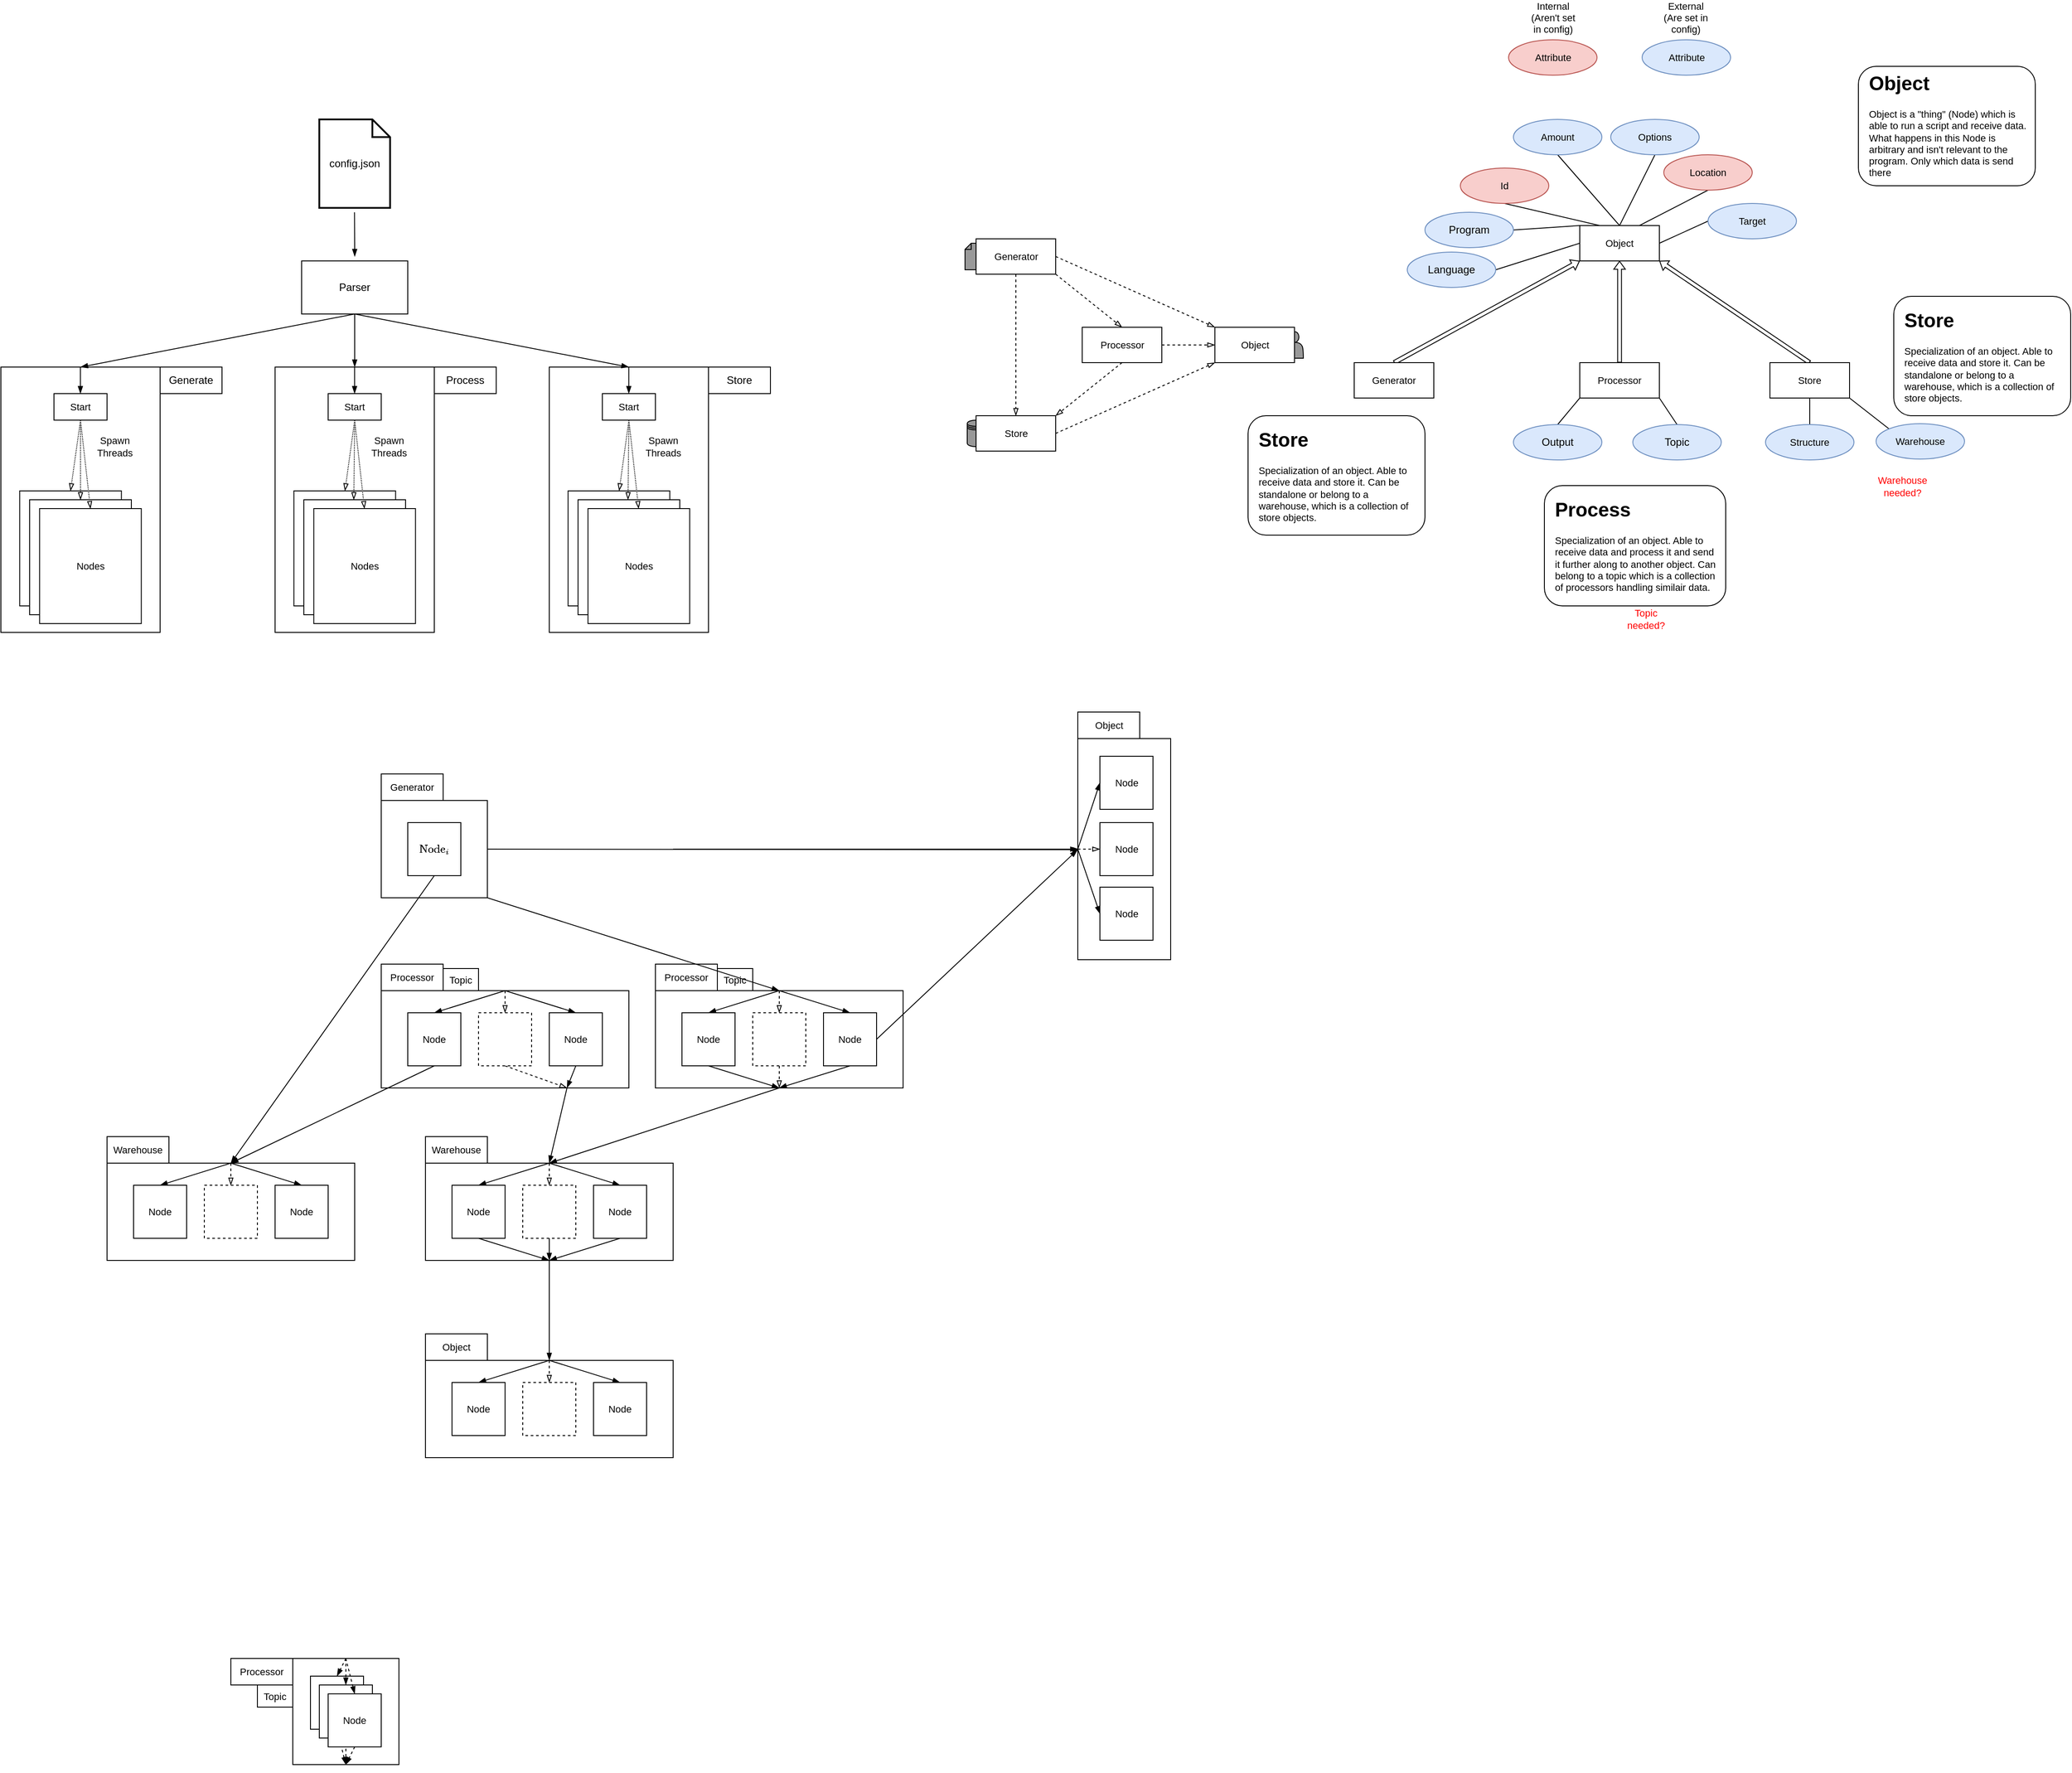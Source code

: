<mxfile version="26.0.16">
  <diagram name="Page-1" id="uYNhRAzuao4IiOwPMIUJ">
    <mxGraphModel dx="1885" dy="793" grid="1" gridSize="10" guides="1" tooltips="1" connect="1" arrows="1" fold="1" page="1" pageScale="1" pageWidth="827" pageHeight="1169" math="1" shadow="0">
      <root>
        <mxCell id="0" />
        <mxCell id="1" parent="0" />
        <mxCell id="UJmkhw5uD0CbH-l1DmJt-353" value="" style="rounded=1;whiteSpace=wrap;html=1;fontFamily=Helvetica;fontSize=11;fontColor=default;labelBackgroundColor=default;" vertex="1" parent="1">
          <mxGeometry x="1470" y="780" width="200" height="135" as="geometry" />
        </mxCell>
        <mxCell id="UJmkhw5uD0CbH-l1DmJt-350" value="" style="rounded=1;whiteSpace=wrap;html=1;fontFamily=Helvetica;fontSize=11;fontColor=default;labelBackgroundColor=default;" vertex="1" parent="1">
          <mxGeometry x="1430" y="520" width="200" height="135" as="geometry" />
        </mxCell>
        <mxCell id="UJmkhw5uD0CbH-l1DmJt-345" value="" style="shape=actor;whiteSpace=wrap;html=1;fontFamily=Helvetica;fontSize=11;fontColor=default;labelBackgroundColor=default;fillColor=#999999;" vertex="1" parent="1">
          <mxGeometry x="782.5" y="820" width="20" height="30" as="geometry" />
        </mxCell>
        <mxCell id="UJmkhw5uD0CbH-l1DmJt-305" value="" style="shape=note;size=7;whiteSpace=wrap;html=1;fontFamily=Helvetica;fontSize=11;fontColor=default;labelBackgroundColor=default;flipV=0;flipH=1;fillColor=#999999;" vertex="1" parent="1">
          <mxGeometry x="420" y="720" width="20" height="30" as="geometry" />
        </mxCell>
        <mxCell id="UJmkhw5uD0CbH-l1DmJt-303" value="" style="shape=datastore;whiteSpace=wrap;html=1;fontFamily=Helvetica;fontSize=11;fontColor=default;labelBackgroundColor=default;strokeColor=#000000;fillColor=#999999;" vertex="1" parent="1">
          <mxGeometry x="422.5" y="920" width="20" height="30" as="geometry" />
        </mxCell>
        <mxCell id="5hojF6ijiYVzlCGnurFn-1" value="" style="rounded=0;whiteSpace=wrap;html=1;" parent="1" vertex="1">
          <mxGeometry x="-50" y="860" width="180" height="300" as="geometry" />
        </mxCell>
        <mxCell id="5hojF6ijiYVzlCGnurFn-4" value="" style="rounded=0;whiteSpace=wrap;html=1;" parent="1" vertex="1">
          <mxGeometry x="-360" y="860" width="180" height="300" as="geometry" />
        </mxCell>
        <mxCell id="5hojF6ijiYVzlCGnurFn-5" value="Process" style="rounded=0;whiteSpace=wrap;html=1;" parent="1" vertex="1">
          <mxGeometry x="-180" y="860" width="70" height="30" as="geometry" />
        </mxCell>
        <mxCell id="5hojF6ijiYVzlCGnurFn-19" style="edgeStyle=none;shape=connector;rounded=0;orthogonalLoop=1;jettySize=auto;html=1;exitX=0.5;exitY=0;exitDx=0;exitDy=0;entryX=0.5;entryY=0;entryDx=0;entryDy=0;strokeColor=default;align=center;verticalAlign=middle;fontFamily=Helvetica;fontSize=11;fontColor=default;labelBackgroundColor=default;endArrow=block;endFill=1;" parent="1" source="5hojF6ijiYVzlCGnurFn-6" edge="1">
          <mxGeometry relative="1" as="geometry">
            <mxPoint x="-580" y="890" as="targetPoint" />
          </mxGeometry>
        </mxCell>
        <mxCell id="5hojF6ijiYVzlCGnurFn-20" style="edgeStyle=none;shape=connector;rounded=0;orthogonalLoop=1;jettySize=auto;html=1;exitX=0.5;exitY=0;exitDx=0;exitDy=0;entryX=0.5;entryY=0;entryDx=0;entryDy=0;strokeColor=default;align=center;verticalAlign=middle;fontFamily=Helvetica;fontSize=11;fontColor=default;labelBackgroundColor=default;endArrow=block;endFill=1;" parent="1" source="5hojF6ijiYVzlCGnurFn-6" edge="1">
          <mxGeometry relative="1" as="geometry">
            <mxPoint x="-580" y="890" as="targetPoint" />
          </mxGeometry>
        </mxCell>
        <mxCell id="5hojF6ijiYVzlCGnurFn-21" style="edgeStyle=none;shape=connector;rounded=0;orthogonalLoop=1;jettySize=auto;html=1;exitX=0.5;exitY=0;exitDx=0;exitDy=0;entryX=0.5;entryY=0;entryDx=0;entryDy=0;strokeColor=default;align=center;verticalAlign=middle;fontFamily=Helvetica;fontSize=11;fontColor=default;labelBackgroundColor=default;endArrow=block;endFill=1;" parent="1" source="5hojF6ijiYVzlCGnurFn-6" edge="1">
          <mxGeometry relative="1" as="geometry">
            <mxPoint x="-580" y="890" as="targetPoint" />
          </mxGeometry>
        </mxCell>
        <mxCell id="5hojF6ijiYVzlCGnurFn-6" value="" style="rounded=0;whiteSpace=wrap;html=1;" parent="1" vertex="1">
          <mxGeometry x="-670" y="860" width="180" height="300" as="geometry" />
        </mxCell>
        <mxCell id="5hojF6ijiYVzlCGnurFn-7" value="Generate" style="rounded=0;whiteSpace=wrap;html=1;" parent="1" vertex="1">
          <mxGeometry x="-490" y="860" width="70" height="30" as="geometry" />
        </mxCell>
        <mxCell id="5hojF6ijiYVzlCGnurFn-8" value="config.json" style="shape=note;size=20;whiteSpace=wrap;html=1;strokeWidth=2;" parent="1" vertex="1">
          <mxGeometry x="-310" y="580" width="80" height="100" as="geometry" />
        </mxCell>
        <mxCell id="5hojF6ijiYVzlCGnurFn-14" style="rounded=0;orthogonalLoop=1;jettySize=auto;html=1;exitX=0.5;exitY=1;exitDx=0;exitDy=0;entryX=0.5;entryY=0;entryDx=0;entryDy=0;endArrow=blockThin;endFill=1;" parent="1" source="5hojF6ijiYVzlCGnurFn-9" target="5hojF6ijiYVzlCGnurFn-6" edge="1">
          <mxGeometry relative="1" as="geometry" />
        </mxCell>
        <mxCell id="5hojF6ijiYVzlCGnurFn-15" style="edgeStyle=none;shape=connector;rounded=0;orthogonalLoop=1;jettySize=auto;html=1;exitX=0.5;exitY=1;exitDx=0;exitDy=0;entryX=0.5;entryY=0;entryDx=0;entryDy=0;strokeColor=default;align=center;verticalAlign=middle;fontFamily=Helvetica;fontSize=11;fontColor=default;labelBackgroundColor=default;endArrow=blockThin;endFill=1;" parent="1" source="5hojF6ijiYVzlCGnurFn-9" target="5hojF6ijiYVzlCGnurFn-4" edge="1">
          <mxGeometry relative="1" as="geometry" />
        </mxCell>
        <mxCell id="5hojF6ijiYVzlCGnurFn-16" style="edgeStyle=none;shape=connector;rounded=0;orthogonalLoop=1;jettySize=auto;html=1;exitX=0.5;exitY=1;exitDx=0;exitDy=0;entryX=0.5;entryY=0;entryDx=0;entryDy=0;strokeColor=default;align=center;verticalAlign=middle;fontFamily=Helvetica;fontSize=11;fontColor=default;labelBackgroundColor=default;endArrow=blockThin;endFill=1;" parent="1" source="5hojF6ijiYVzlCGnurFn-9" target="5hojF6ijiYVzlCGnurFn-1" edge="1">
          <mxGeometry relative="1" as="geometry" />
        </mxCell>
        <mxCell id="5hojF6ijiYVzlCGnurFn-9" value="Parser" style="rounded=0;whiteSpace=wrap;html=1;" parent="1" vertex="1">
          <mxGeometry x="-330" y="740" width="120" height="60" as="geometry" />
        </mxCell>
        <mxCell id="5hojF6ijiYVzlCGnurFn-10" value="" style="endArrow=blockThin;html=1;rounded=0;endFill=1;" parent="1" edge="1">
          <mxGeometry width="50" height="50" relative="1" as="geometry">
            <mxPoint x="-270.24" y="685" as="sourcePoint" />
            <mxPoint x="-269.95" y="735" as="targetPoint" />
          </mxGeometry>
        </mxCell>
        <mxCell id="5hojF6ijiYVzlCGnurFn-3" value="Store" style="rounded=0;whiteSpace=wrap;html=1;" parent="1" vertex="1">
          <mxGeometry x="130" y="860" width="70" height="30" as="geometry" />
        </mxCell>
        <mxCell id="5hojF6ijiYVzlCGnurFn-22" value="" style="endArrow=blockThin;html=1;rounded=0;strokeColor=default;align=center;verticalAlign=middle;fontFamily=Helvetica;fontSize=11;fontColor=default;labelBackgroundColor=default;endFill=1;" parent="1" edge="1">
          <mxGeometry width="50" height="50" relative="1" as="geometry">
            <mxPoint x="-580.11" y="860" as="sourcePoint" />
            <mxPoint x="-580.11" y="890" as="targetPoint" />
          </mxGeometry>
        </mxCell>
        <mxCell id="5hojF6ijiYVzlCGnurFn-26" value="" style="endArrow=blockThin;html=1;rounded=0;strokeColor=default;align=center;verticalAlign=middle;fontFamily=Helvetica;fontSize=11;fontColor=default;labelBackgroundColor=default;endFill=1;" parent="1" edge="1">
          <mxGeometry width="50" height="50" relative="1" as="geometry">
            <mxPoint x="-270.11" y="860" as="sourcePoint" />
            <mxPoint x="-270.11" y="890" as="targetPoint" />
          </mxGeometry>
        </mxCell>
        <mxCell id="5hojF6ijiYVzlCGnurFn-27" value="Start" style="rounded=0;whiteSpace=wrap;html=1;fontFamily=Helvetica;fontSize=11;fontColor=default;labelBackgroundColor=default;" parent="1" vertex="1">
          <mxGeometry x="10" y="890" width="60" height="30" as="geometry" />
        </mxCell>
        <mxCell id="5hojF6ijiYVzlCGnurFn-28" value="" style="endArrow=blockThin;html=1;rounded=0;strokeColor=default;align=center;verticalAlign=middle;fontFamily=Helvetica;fontSize=11;fontColor=default;labelBackgroundColor=default;endFill=1;" parent="1" edge="1">
          <mxGeometry width="50" height="50" relative="1" as="geometry">
            <mxPoint x="39.89" y="860" as="sourcePoint" />
            <mxPoint x="39.89" y="890" as="targetPoint" />
          </mxGeometry>
        </mxCell>
        <mxCell id="5hojF6ijiYVzlCGnurFn-29" value="Start" style="rounded=0;whiteSpace=wrap;html=1;fontFamily=Helvetica;fontSize=11;fontColor=default;labelBackgroundColor=default;" parent="1" vertex="1">
          <mxGeometry x="-300" y="890" width="60" height="30" as="geometry" />
        </mxCell>
        <mxCell id="5hojF6ijiYVzlCGnurFn-30" value="Start" style="rounded=0;whiteSpace=wrap;html=1;fontFamily=Helvetica;fontSize=11;fontColor=default;labelBackgroundColor=default;" parent="1" vertex="1">
          <mxGeometry x="-610" y="890" width="60" height="30" as="geometry" />
        </mxCell>
        <mxCell id="5hojF6ijiYVzlCGnurFn-33" value="" style="rounded=0;whiteSpace=wrap;html=1;fontFamily=Helvetica;fontSize=11;fontColor=default;labelBackgroundColor=default;" parent="1" vertex="1">
          <mxGeometry x="-648.75" y="1000" width="115" height="130" as="geometry" />
        </mxCell>
        <mxCell id="5hojF6ijiYVzlCGnurFn-32" value="" style="rounded=0;whiteSpace=wrap;html=1;fontFamily=Helvetica;fontSize=11;fontColor=default;labelBackgroundColor=default;" parent="1" vertex="1">
          <mxGeometry x="-637.5" y="1010" width="115" height="130" as="geometry" />
        </mxCell>
        <mxCell id="5hojF6ijiYVzlCGnurFn-34" value="Nodes" style="rounded=0;whiteSpace=wrap;html=1;fontFamily=Helvetica;fontSize=11;fontColor=default;labelBackgroundColor=default;" parent="1" vertex="1">
          <mxGeometry x="-626.25" y="1020" width="115" height="130" as="geometry" />
        </mxCell>
        <mxCell id="5hojF6ijiYVzlCGnurFn-35" value="" style="rounded=0;whiteSpace=wrap;html=1;fontFamily=Helvetica;fontSize=11;fontColor=default;labelBackgroundColor=default;" parent="1" vertex="1">
          <mxGeometry x="-338.75" y="1000" width="115" height="130" as="geometry" />
        </mxCell>
        <mxCell id="5hojF6ijiYVzlCGnurFn-36" value="" style="rounded=0;whiteSpace=wrap;html=1;fontFamily=Helvetica;fontSize=11;fontColor=default;labelBackgroundColor=default;" parent="1" vertex="1">
          <mxGeometry x="-327.5" y="1010" width="115" height="130" as="geometry" />
        </mxCell>
        <mxCell id="5hojF6ijiYVzlCGnurFn-37" value="Nodes" style="rounded=0;whiteSpace=wrap;html=1;fontFamily=Helvetica;fontSize=11;fontColor=default;labelBackgroundColor=default;" parent="1" vertex="1">
          <mxGeometry x="-316.25" y="1020" width="115" height="130" as="geometry" />
        </mxCell>
        <mxCell id="5hojF6ijiYVzlCGnurFn-38" value="" style="rounded=0;whiteSpace=wrap;html=1;fontFamily=Helvetica;fontSize=11;fontColor=default;labelBackgroundColor=default;" parent="1" vertex="1">
          <mxGeometry x="-28.75" y="1000" width="115" height="130" as="geometry" />
        </mxCell>
        <mxCell id="5hojF6ijiYVzlCGnurFn-39" value="" style="rounded=0;whiteSpace=wrap;html=1;fontFamily=Helvetica;fontSize=11;fontColor=default;labelBackgroundColor=default;" parent="1" vertex="1">
          <mxGeometry x="-17.5" y="1010" width="115" height="130" as="geometry" />
        </mxCell>
        <mxCell id="5hojF6ijiYVzlCGnurFn-40" value="Nodes" style="rounded=0;whiteSpace=wrap;html=1;fontFamily=Helvetica;fontSize=11;fontColor=default;labelBackgroundColor=default;" parent="1" vertex="1">
          <mxGeometry x="-6.25" y="1020" width="115" height="130" as="geometry" />
        </mxCell>
        <mxCell id="5hojF6ijiYVzlCGnurFn-41" value="" style="endArrow=blockThin;html=1;rounded=0;strokeColor=default;align=center;verticalAlign=middle;fontFamily=Helvetica;fontSize=11;fontColor=default;labelBackgroundColor=default;endFill=0;entryX=0.5;entryY=0;entryDx=0;entryDy=0;dashed=1;dashPattern=1 1;exitX=0.5;exitY=1;exitDx=0;exitDy=0;" parent="1" source="5hojF6ijiYVzlCGnurFn-30" target="5hojF6ijiYVzlCGnurFn-33" edge="1">
          <mxGeometry width="50" height="50" relative="1" as="geometry">
            <mxPoint x="-581.42" y="920" as="sourcePoint" />
            <mxPoint x="-581.42" y="950" as="targetPoint" />
          </mxGeometry>
        </mxCell>
        <mxCell id="5hojF6ijiYVzlCGnurFn-42" value="" style="endArrow=blockThin;html=1;rounded=0;strokeColor=default;align=center;verticalAlign=middle;fontFamily=Helvetica;fontSize=11;fontColor=default;labelBackgroundColor=default;endFill=0;entryX=0.5;entryY=0;entryDx=0;entryDy=0;exitX=0.5;exitY=1;exitDx=0;exitDy=0;dashed=1;dashPattern=1 1;" parent="1" source="5hojF6ijiYVzlCGnurFn-30" target="5hojF6ijiYVzlCGnurFn-32" edge="1">
          <mxGeometry width="50" height="50" relative="1" as="geometry">
            <mxPoint x="-571.42" y="930" as="sourcePoint" />
            <mxPoint x="-581" y="1010" as="targetPoint" />
          </mxGeometry>
        </mxCell>
        <mxCell id="5hojF6ijiYVzlCGnurFn-43" value="" style="endArrow=blockThin;html=1;rounded=0;strokeColor=default;align=center;verticalAlign=middle;fontFamily=Helvetica;fontSize=11;fontColor=default;labelBackgroundColor=default;endFill=0;entryX=0.5;entryY=0;entryDx=0;entryDy=0;exitX=0.5;exitY=1;exitDx=0;exitDy=0;dashed=1;dashPattern=1 1;" parent="1" source="5hojF6ijiYVzlCGnurFn-30" target="5hojF6ijiYVzlCGnurFn-34" edge="1">
          <mxGeometry width="50" height="50" relative="1" as="geometry">
            <mxPoint x="-570" y="930" as="sourcePoint" />
            <mxPoint x="-571" y="1020" as="targetPoint" />
          </mxGeometry>
        </mxCell>
        <mxCell id="5hojF6ijiYVzlCGnurFn-48" value="" style="endArrow=blockThin;html=1;rounded=0;strokeColor=default;align=center;verticalAlign=middle;fontFamily=Helvetica;fontSize=11;fontColor=default;labelBackgroundColor=default;endFill=0;entryX=0.5;entryY=0;entryDx=0;entryDy=0;dashed=1;dashPattern=1 1;exitX=0.5;exitY=1;exitDx=0;exitDy=0;" parent="1" edge="1">
          <mxGeometry width="50" height="50" relative="1" as="geometry">
            <mxPoint x="-270" y="920" as="sourcePoint" />
            <mxPoint x="-281" y="1000" as="targetPoint" />
          </mxGeometry>
        </mxCell>
        <mxCell id="5hojF6ijiYVzlCGnurFn-49" value="" style="endArrow=blockThin;html=1;rounded=0;strokeColor=default;align=center;verticalAlign=middle;fontFamily=Helvetica;fontSize=11;fontColor=default;labelBackgroundColor=default;endFill=0;entryX=0.5;entryY=0;entryDx=0;entryDy=0;exitX=0.5;exitY=1;exitDx=0;exitDy=0;dashed=1;dashPattern=1 1;" parent="1" edge="1">
          <mxGeometry width="50" height="50" relative="1" as="geometry">
            <mxPoint x="-270" y="920" as="sourcePoint" />
            <mxPoint x="-271" y="1010" as="targetPoint" />
          </mxGeometry>
        </mxCell>
        <mxCell id="5hojF6ijiYVzlCGnurFn-50" value="" style="endArrow=blockThin;html=1;rounded=0;strokeColor=default;align=center;verticalAlign=middle;fontFamily=Helvetica;fontSize=11;fontColor=default;labelBackgroundColor=default;endFill=0;entryX=0.5;entryY=0;entryDx=0;entryDy=0;exitX=0.5;exitY=1;exitDx=0;exitDy=0;dashed=1;dashPattern=1 1;" parent="1" edge="1">
          <mxGeometry width="50" height="50" relative="1" as="geometry">
            <mxPoint x="-270" y="920" as="sourcePoint" />
            <mxPoint x="-259" y="1020" as="targetPoint" />
          </mxGeometry>
        </mxCell>
        <mxCell id="5hojF6ijiYVzlCGnurFn-54" value="" style="endArrow=blockThin;html=1;rounded=0;strokeColor=default;align=center;verticalAlign=middle;fontFamily=Helvetica;fontSize=11;fontColor=default;labelBackgroundColor=default;endFill=0;entryX=0.5;entryY=0;entryDx=0;entryDy=0;dashed=1;dashPattern=1 1;exitX=0.5;exitY=1;exitDx=0;exitDy=0;" parent="1" edge="1">
          <mxGeometry width="50" height="50" relative="1" as="geometry">
            <mxPoint x="40" y="920" as="sourcePoint" />
            <mxPoint x="29" y="1000" as="targetPoint" />
          </mxGeometry>
        </mxCell>
        <mxCell id="5hojF6ijiYVzlCGnurFn-55" value="" style="endArrow=blockThin;html=1;rounded=0;strokeColor=default;align=center;verticalAlign=middle;fontFamily=Helvetica;fontSize=11;fontColor=default;labelBackgroundColor=default;endFill=0;entryX=0.5;entryY=0;entryDx=0;entryDy=0;exitX=0.5;exitY=1;exitDx=0;exitDy=0;dashed=1;dashPattern=1 1;" parent="1" edge="1">
          <mxGeometry width="50" height="50" relative="1" as="geometry">
            <mxPoint x="40" y="920" as="sourcePoint" />
            <mxPoint x="39" y="1010" as="targetPoint" />
          </mxGeometry>
        </mxCell>
        <mxCell id="5hojF6ijiYVzlCGnurFn-56" value="" style="endArrow=blockThin;html=1;rounded=0;strokeColor=default;align=center;verticalAlign=middle;fontFamily=Helvetica;fontSize=11;fontColor=default;labelBackgroundColor=default;endFill=0;entryX=0.5;entryY=0;entryDx=0;entryDy=0;exitX=0.5;exitY=1;exitDx=0;exitDy=0;dashed=1;dashPattern=1 1;" parent="1" edge="1">
          <mxGeometry width="50" height="50" relative="1" as="geometry">
            <mxPoint x="40" y="920" as="sourcePoint" />
            <mxPoint x="51" y="1020" as="targetPoint" />
          </mxGeometry>
        </mxCell>
        <mxCell id="5hojF6ijiYVzlCGnurFn-58" value="Spawn&lt;div&gt;Threads&lt;/div&gt;" style="text;html=1;align=center;verticalAlign=middle;whiteSpace=wrap;rounded=0;fontFamily=Helvetica;fontSize=11;fontColor=default;labelBackgroundColor=default;" parent="1" vertex="1">
          <mxGeometry x="-571.25" y="935" width="60" height="30" as="geometry" />
        </mxCell>
        <mxCell id="5hojF6ijiYVzlCGnurFn-59" value="Spawn&lt;div&gt;Threads&lt;/div&gt;" style="text;html=1;align=center;verticalAlign=middle;whiteSpace=wrap;rounded=0;fontFamily=Helvetica;fontSize=11;fontColor=default;labelBackgroundColor=default;" parent="1" vertex="1">
          <mxGeometry x="-261.25" y="935" width="60" height="30" as="geometry" />
        </mxCell>
        <mxCell id="5hojF6ijiYVzlCGnurFn-60" value="Spawn&lt;div&gt;Threads&lt;/div&gt;" style="text;html=1;align=center;verticalAlign=middle;whiteSpace=wrap;rounded=0;fontFamily=Helvetica;fontSize=11;fontColor=default;labelBackgroundColor=default;" parent="1" vertex="1">
          <mxGeometry x="48.75" y="935" width="60" height="30" as="geometry" />
        </mxCell>
        <mxCell id="UJmkhw5uD0CbH-l1DmJt-70" value="Processor" style="rounded=0;whiteSpace=wrap;html=1;fontFamily=Helvetica;fontSize=11;fontColor=default;labelBackgroundColor=default;" vertex="1" parent="1">
          <mxGeometry x="-240" y="1535" width="70" height="30" as="geometry" />
        </mxCell>
        <mxCell id="UJmkhw5uD0CbH-l1DmJt-132" style="edgeStyle=none;shape=connector;rounded=0;orthogonalLoop=1;jettySize=auto;html=1;exitX=0.75;exitY=1;exitDx=0;exitDy=0;strokeColor=default;align=center;verticalAlign=middle;fontFamily=Helvetica;fontSize=11;fontColor=default;labelBackgroundColor=default;endArrow=blockThin;endFill=1;" edge="1" parent="1" source="UJmkhw5uD0CbH-l1DmJt-75">
          <mxGeometry relative="1" as="geometry">
            <mxPoint x="-50" y="1760" as="targetPoint" />
          </mxGeometry>
        </mxCell>
        <mxCell id="UJmkhw5uD0CbH-l1DmJt-75" value="" style="rounded=0;whiteSpace=wrap;html=1;fontFamily=Helvetica;fontSize=11;fontColor=default;labelBackgroundColor=default;" vertex="1" parent="1">
          <mxGeometry x="-240" y="1565" width="280" height="110" as="geometry" />
        </mxCell>
        <mxCell id="UJmkhw5uD0CbH-l1DmJt-119" style="edgeStyle=none;shape=connector;rounded=0;orthogonalLoop=1;jettySize=auto;html=1;exitX=0.5;exitY=1;exitDx=0;exitDy=0;strokeColor=default;align=center;verticalAlign=middle;fontFamily=Helvetica;fontSize=11;fontColor=default;labelBackgroundColor=default;endArrow=blockThin;endFill=1;" edge="1" parent="1" source="UJmkhw5uD0CbH-l1DmJt-76">
          <mxGeometry relative="1" as="geometry">
            <mxPoint x="-410" y="1760" as="targetPoint" />
          </mxGeometry>
        </mxCell>
        <mxCell id="UJmkhw5uD0CbH-l1DmJt-76" value="Node" style="rounded=0;whiteSpace=wrap;html=1;fontFamily=Helvetica;fontSize=11;fontColor=default;labelBackgroundColor=default;" vertex="1" parent="1">
          <mxGeometry x="-210" y="1590" width="60" height="60" as="geometry" />
        </mxCell>
        <mxCell id="UJmkhw5uD0CbH-l1DmJt-129" style="edgeStyle=none;shape=connector;rounded=0;orthogonalLoop=1;jettySize=auto;html=1;exitX=0.5;exitY=1;exitDx=0;exitDy=0;strokeColor=default;align=center;verticalAlign=middle;fontFamily=Helvetica;fontSize=11;fontColor=default;labelBackgroundColor=default;endArrow=blockThin;endFill=0;dashed=1;" edge="1" parent="1" source="UJmkhw5uD0CbH-l1DmJt-77">
          <mxGeometry relative="1" as="geometry">
            <mxPoint x="-30" y="1675" as="targetPoint" />
          </mxGeometry>
        </mxCell>
        <mxCell id="UJmkhw5uD0CbH-l1DmJt-77" value="" style="rounded=0;whiteSpace=wrap;html=1;fontFamily=Helvetica;fontSize=11;fontColor=default;labelBackgroundColor=default;dashed=1;" vertex="1" parent="1">
          <mxGeometry x="-130" y="1590" width="60" height="60" as="geometry" />
        </mxCell>
        <mxCell id="UJmkhw5uD0CbH-l1DmJt-131" style="edgeStyle=none;shape=connector;rounded=0;orthogonalLoop=1;jettySize=auto;html=1;exitX=0.5;exitY=1;exitDx=0;exitDy=0;entryX=0.75;entryY=1;entryDx=0;entryDy=0;strokeColor=default;align=center;verticalAlign=middle;fontFamily=Helvetica;fontSize=11;fontColor=default;labelBackgroundColor=default;endArrow=blockThin;endFill=1;" edge="1" parent="1" source="UJmkhw5uD0CbH-l1DmJt-78" target="UJmkhw5uD0CbH-l1DmJt-75">
          <mxGeometry relative="1" as="geometry" />
        </mxCell>
        <mxCell id="UJmkhw5uD0CbH-l1DmJt-78" value="Node" style="rounded=0;whiteSpace=wrap;html=1;fontFamily=Helvetica;fontSize=11;fontColor=default;labelBackgroundColor=default;" vertex="1" parent="1">
          <mxGeometry x="-50" y="1590" width="60" height="60" as="geometry" />
        </mxCell>
        <mxCell id="UJmkhw5uD0CbH-l1DmJt-99" value="" style="endArrow=blockThin;html=1;rounded=0;strokeColor=default;align=center;verticalAlign=middle;fontFamily=Helvetica;fontSize=11;fontColor=default;labelBackgroundColor=default;exitX=0.5;exitY=0;exitDx=0;exitDy=0;entryX=0.5;entryY=0;entryDx=0;entryDy=0;endFill=1;strokeWidth=1;" edge="1" parent="1" source="UJmkhw5uD0CbH-l1DmJt-75" target="UJmkhw5uD0CbH-l1DmJt-76">
          <mxGeometry width="50" height="50" relative="1" as="geometry">
            <mxPoint x="-160" y="1635" as="sourcePoint" />
            <mxPoint x="-110" y="1585" as="targetPoint" />
          </mxGeometry>
        </mxCell>
        <mxCell id="UJmkhw5uD0CbH-l1DmJt-101" value="" style="endArrow=blockThin;html=1;rounded=0;strokeColor=default;align=center;verticalAlign=middle;fontFamily=Helvetica;fontSize=11;fontColor=default;labelBackgroundColor=default;exitX=0.5;exitY=0;exitDx=0;exitDy=0;entryX=0.5;entryY=0;entryDx=0;entryDy=0;endFill=0;strokeWidth=1;dashed=1;" edge="1" parent="1" source="UJmkhw5uD0CbH-l1DmJt-75" target="UJmkhw5uD0CbH-l1DmJt-77">
          <mxGeometry width="50" height="50" relative="1" as="geometry">
            <mxPoint x="-90" y="1575" as="sourcePoint" />
            <mxPoint x="-170" y="1600" as="targetPoint" />
          </mxGeometry>
        </mxCell>
        <mxCell id="UJmkhw5uD0CbH-l1DmJt-102" value="" style="endArrow=blockThin;html=1;rounded=0;strokeColor=default;align=center;verticalAlign=middle;fontFamily=Helvetica;fontSize=11;fontColor=default;labelBackgroundColor=default;exitX=0.5;exitY=0;exitDx=0;exitDy=0;entryX=0.5;entryY=0;entryDx=0;entryDy=0;endFill=1;strokeWidth=1;" edge="1" parent="1" source="UJmkhw5uD0CbH-l1DmJt-75" target="UJmkhw5uD0CbH-l1DmJt-78">
          <mxGeometry width="50" height="50" relative="1" as="geometry">
            <mxPoint x="-90" y="1575" as="sourcePoint" />
            <mxPoint x="-90" y="1600" as="targetPoint" />
          </mxGeometry>
        </mxCell>
        <mxCell id="UJmkhw5uD0CbH-l1DmJt-103" value="Generator" style="rounded=0;whiteSpace=wrap;html=1;fontFamily=Helvetica;fontSize=11;fontColor=default;labelBackgroundColor=default;" vertex="1" parent="1">
          <mxGeometry x="-240" y="1320" width="70" height="30" as="geometry" />
        </mxCell>
        <mxCell id="UJmkhw5uD0CbH-l1DmJt-242" style="edgeStyle=none;shape=connector;rounded=0;orthogonalLoop=1;jettySize=auto;html=1;exitX=1;exitY=0.5;exitDx=0;exitDy=0;strokeColor=default;align=center;verticalAlign=middle;fontFamily=Helvetica;fontSize=11;fontColor=default;labelBackgroundColor=default;endArrow=blockThin;endFill=1;" edge="1" parent="1" source="UJmkhw5uD0CbH-l1DmJt-104">
          <mxGeometry relative="1" as="geometry">
            <mxPoint x="550" y="1405.667" as="targetPoint" />
          </mxGeometry>
        </mxCell>
        <mxCell id="UJmkhw5uD0CbH-l1DmJt-104" value="" style="rounded=0;whiteSpace=wrap;html=1;fontFamily=Helvetica;fontSize=11;fontColor=default;labelBackgroundColor=default;" vertex="1" parent="1">
          <mxGeometry x="-240" y="1350" width="120" height="110" as="geometry" />
        </mxCell>
        <mxCell id="UJmkhw5uD0CbH-l1DmJt-120" style="edgeStyle=none;shape=connector;rounded=0;orthogonalLoop=1;jettySize=auto;html=1;exitX=0.5;exitY=1;exitDx=0;exitDy=0;strokeColor=default;align=center;verticalAlign=middle;fontFamily=Helvetica;fontSize=11;fontColor=default;labelBackgroundColor=default;endArrow=blockThin;endFill=1;" edge="1" parent="1" source="UJmkhw5uD0CbH-l1DmJt-105">
          <mxGeometry relative="1" as="geometry">
            <mxPoint x="-410" y="1760" as="targetPoint" />
          </mxGeometry>
        </mxCell>
        <mxCell id="UJmkhw5uD0CbH-l1DmJt-105" value="\(\text{Node}_i\)" style="rounded=0;whiteSpace=wrap;html=1;fontFamily=Helvetica;fontSize=11;fontColor=default;labelBackgroundColor=default;" vertex="1" parent="1">
          <mxGeometry x="-210" y="1375" width="60" height="60" as="geometry" />
        </mxCell>
        <mxCell id="UJmkhw5uD0CbH-l1DmJt-111" value="Warehouse" style="rounded=0;whiteSpace=wrap;html=1;fontFamily=Helvetica;fontSize=11;fontColor=default;labelBackgroundColor=default;" vertex="1" parent="1">
          <mxGeometry x="-550" y="1730" width="70" height="30" as="geometry" />
        </mxCell>
        <mxCell id="UJmkhw5uD0CbH-l1DmJt-112" value="" style="rounded=0;whiteSpace=wrap;html=1;fontFamily=Helvetica;fontSize=11;fontColor=default;labelBackgroundColor=default;" vertex="1" parent="1">
          <mxGeometry x="-550" y="1760" width="280" height="110" as="geometry" />
        </mxCell>
        <mxCell id="UJmkhw5uD0CbH-l1DmJt-113" value="Node" style="rounded=0;whiteSpace=wrap;html=1;fontFamily=Helvetica;fontSize=11;fontColor=default;labelBackgroundColor=default;" vertex="1" parent="1">
          <mxGeometry x="-520" y="1785" width="60" height="60" as="geometry" />
        </mxCell>
        <mxCell id="UJmkhw5uD0CbH-l1DmJt-114" value="" style="rounded=0;whiteSpace=wrap;html=1;fontFamily=Helvetica;fontSize=11;fontColor=default;labelBackgroundColor=default;dashed=1;" vertex="1" parent="1">
          <mxGeometry x="-440" y="1785" width="60" height="60" as="geometry" />
        </mxCell>
        <mxCell id="UJmkhw5uD0CbH-l1DmJt-115" value="Node" style="rounded=0;whiteSpace=wrap;html=1;fontFamily=Helvetica;fontSize=11;fontColor=default;labelBackgroundColor=default;" vertex="1" parent="1">
          <mxGeometry x="-360" y="1785" width="60" height="60" as="geometry" />
        </mxCell>
        <mxCell id="UJmkhw5uD0CbH-l1DmJt-116" value="" style="endArrow=blockThin;html=1;rounded=0;strokeColor=default;align=center;verticalAlign=middle;fontFamily=Helvetica;fontSize=11;fontColor=default;labelBackgroundColor=default;exitX=0.5;exitY=0;exitDx=0;exitDy=0;entryX=0.5;entryY=0;entryDx=0;entryDy=0;endFill=1;strokeWidth=1;" edge="1" parent="1" source="UJmkhw5uD0CbH-l1DmJt-112" target="UJmkhw5uD0CbH-l1DmJt-113">
          <mxGeometry width="50" height="50" relative="1" as="geometry">
            <mxPoint x="-470" y="1830" as="sourcePoint" />
            <mxPoint x="-420" y="1780" as="targetPoint" />
          </mxGeometry>
        </mxCell>
        <mxCell id="UJmkhw5uD0CbH-l1DmJt-117" value="" style="endArrow=blockThin;html=1;rounded=0;strokeColor=default;align=center;verticalAlign=middle;fontFamily=Helvetica;fontSize=11;fontColor=default;labelBackgroundColor=default;exitX=0.5;exitY=0;exitDx=0;exitDy=0;entryX=0.5;entryY=0;entryDx=0;entryDy=0;endFill=0;strokeWidth=1;dashed=1;" edge="1" parent="1" source="UJmkhw5uD0CbH-l1DmJt-112" target="UJmkhw5uD0CbH-l1DmJt-114">
          <mxGeometry width="50" height="50" relative="1" as="geometry">
            <mxPoint x="-400" y="1770" as="sourcePoint" />
            <mxPoint x="-480" y="1795" as="targetPoint" />
          </mxGeometry>
        </mxCell>
        <mxCell id="UJmkhw5uD0CbH-l1DmJt-118" value="" style="endArrow=blockThin;html=1;rounded=0;strokeColor=default;align=center;verticalAlign=middle;fontFamily=Helvetica;fontSize=11;fontColor=default;labelBackgroundColor=default;exitX=0.5;exitY=0;exitDx=0;exitDy=0;entryX=0.5;entryY=0;entryDx=0;entryDy=0;endFill=1;strokeWidth=1;" edge="1" parent="1" source="UJmkhw5uD0CbH-l1DmJt-112" target="UJmkhw5uD0CbH-l1DmJt-115">
          <mxGeometry width="50" height="50" relative="1" as="geometry">
            <mxPoint x="-400" y="1770" as="sourcePoint" />
            <mxPoint x="-400" y="1795" as="targetPoint" />
          </mxGeometry>
        </mxCell>
        <mxCell id="UJmkhw5uD0CbH-l1DmJt-121" value="Warehouse" style="rounded=0;whiteSpace=wrap;html=1;fontFamily=Helvetica;fontSize=11;fontColor=default;labelBackgroundColor=default;" vertex="1" parent="1">
          <mxGeometry x="-190" y="1730" width="70" height="30" as="geometry" />
        </mxCell>
        <mxCell id="UJmkhw5uD0CbH-l1DmJt-220" style="edgeStyle=none;shape=connector;rounded=0;orthogonalLoop=1;jettySize=auto;html=1;exitX=0.5;exitY=1;exitDx=0;exitDy=0;entryX=0.5;entryY=0;entryDx=0;entryDy=0;strokeColor=default;align=center;verticalAlign=middle;fontFamily=Helvetica;fontSize=11;fontColor=default;labelBackgroundColor=default;endArrow=blockThin;endFill=1;" edge="1" parent="1" source="UJmkhw5uD0CbH-l1DmJt-122" target="UJmkhw5uD0CbH-l1DmJt-213">
          <mxGeometry relative="1" as="geometry" />
        </mxCell>
        <mxCell id="UJmkhw5uD0CbH-l1DmJt-122" value="" style="rounded=0;whiteSpace=wrap;html=1;fontFamily=Helvetica;fontSize=11;fontColor=default;labelBackgroundColor=default;" vertex="1" parent="1">
          <mxGeometry x="-190" y="1760" width="280" height="110" as="geometry" />
        </mxCell>
        <mxCell id="UJmkhw5uD0CbH-l1DmJt-217" style="edgeStyle=none;shape=connector;rounded=0;orthogonalLoop=1;jettySize=auto;html=1;exitX=0.5;exitY=1;exitDx=0;exitDy=0;entryX=0.5;entryY=1;entryDx=0;entryDy=0;strokeColor=default;align=center;verticalAlign=middle;fontFamily=Helvetica;fontSize=11;fontColor=default;labelBackgroundColor=default;endArrow=blockThin;endFill=1;" edge="1" parent="1" source="UJmkhw5uD0CbH-l1DmJt-123" target="UJmkhw5uD0CbH-l1DmJt-122">
          <mxGeometry relative="1" as="geometry" />
        </mxCell>
        <mxCell id="UJmkhw5uD0CbH-l1DmJt-123" value="Node" style="rounded=0;whiteSpace=wrap;html=1;fontFamily=Helvetica;fontSize=11;fontColor=default;labelBackgroundColor=default;" vertex="1" parent="1">
          <mxGeometry x="-160" y="1785" width="60" height="60" as="geometry" />
        </mxCell>
        <mxCell id="UJmkhw5uD0CbH-l1DmJt-218" style="edgeStyle=none;shape=connector;rounded=0;orthogonalLoop=1;jettySize=auto;html=1;exitX=0.5;exitY=1;exitDx=0;exitDy=0;strokeColor=default;align=center;verticalAlign=middle;fontFamily=Helvetica;fontSize=11;fontColor=default;labelBackgroundColor=default;endArrow=blockThin;endFill=1;entryX=0.5;entryY=1;entryDx=0;entryDy=0;" edge="1" parent="1" source="UJmkhw5uD0CbH-l1DmJt-124" target="UJmkhw5uD0CbH-l1DmJt-122">
          <mxGeometry relative="1" as="geometry">
            <mxPoint x="-30" y="1880" as="targetPoint" />
          </mxGeometry>
        </mxCell>
        <mxCell id="UJmkhw5uD0CbH-l1DmJt-124" value="" style="rounded=0;whiteSpace=wrap;html=1;fontFamily=Helvetica;fontSize=11;fontColor=default;labelBackgroundColor=default;dashed=1;" vertex="1" parent="1">
          <mxGeometry x="-80" y="1785" width="60" height="60" as="geometry" />
        </mxCell>
        <mxCell id="UJmkhw5uD0CbH-l1DmJt-219" style="edgeStyle=none;shape=connector;rounded=0;orthogonalLoop=1;jettySize=auto;html=1;exitX=0.5;exitY=1;exitDx=0;exitDy=0;entryX=0.5;entryY=1;entryDx=0;entryDy=0;strokeColor=default;align=center;verticalAlign=middle;fontFamily=Helvetica;fontSize=11;fontColor=default;labelBackgroundColor=default;endArrow=blockThin;endFill=1;" edge="1" parent="1" source="UJmkhw5uD0CbH-l1DmJt-125" target="UJmkhw5uD0CbH-l1DmJt-122">
          <mxGeometry relative="1" as="geometry" />
        </mxCell>
        <mxCell id="UJmkhw5uD0CbH-l1DmJt-125" value="Node" style="rounded=0;whiteSpace=wrap;html=1;fontFamily=Helvetica;fontSize=11;fontColor=default;labelBackgroundColor=default;" vertex="1" parent="1">
          <mxGeometry y="1785" width="60" height="60" as="geometry" />
        </mxCell>
        <mxCell id="UJmkhw5uD0CbH-l1DmJt-126" value="" style="endArrow=blockThin;html=1;rounded=0;strokeColor=default;align=center;verticalAlign=middle;fontFamily=Helvetica;fontSize=11;fontColor=default;labelBackgroundColor=default;exitX=0.5;exitY=0;exitDx=0;exitDy=0;entryX=0.5;entryY=0;entryDx=0;entryDy=0;endFill=1;strokeWidth=1;" edge="1" parent="1" source="UJmkhw5uD0CbH-l1DmJt-122" target="UJmkhw5uD0CbH-l1DmJt-123">
          <mxGeometry width="50" height="50" relative="1" as="geometry">
            <mxPoint x="-110" y="1830" as="sourcePoint" />
            <mxPoint x="-60" y="1780" as="targetPoint" />
          </mxGeometry>
        </mxCell>
        <mxCell id="UJmkhw5uD0CbH-l1DmJt-127" value="" style="endArrow=blockThin;html=1;rounded=0;strokeColor=default;align=center;verticalAlign=middle;fontFamily=Helvetica;fontSize=11;fontColor=default;labelBackgroundColor=default;exitX=0.5;exitY=0;exitDx=0;exitDy=0;entryX=0.5;entryY=0;entryDx=0;entryDy=0;endFill=0;strokeWidth=1;dashed=1;" edge="1" parent="1" source="UJmkhw5uD0CbH-l1DmJt-122" target="UJmkhw5uD0CbH-l1DmJt-124">
          <mxGeometry width="50" height="50" relative="1" as="geometry">
            <mxPoint x="-40" y="1770" as="sourcePoint" />
            <mxPoint x="-120" y="1795" as="targetPoint" />
          </mxGeometry>
        </mxCell>
        <mxCell id="UJmkhw5uD0CbH-l1DmJt-128" value="" style="endArrow=blockThin;html=1;rounded=0;strokeColor=default;align=center;verticalAlign=middle;fontFamily=Helvetica;fontSize=11;fontColor=default;labelBackgroundColor=default;exitX=0.5;exitY=0;exitDx=0;exitDy=0;entryX=0.5;entryY=0;entryDx=0;entryDy=0;endFill=1;strokeWidth=1;" edge="1" parent="1" source="UJmkhw5uD0CbH-l1DmJt-122" target="UJmkhw5uD0CbH-l1DmJt-125">
          <mxGeometry width="50" height="50" relative="1" as="geometry">
            <mxPoint x="-40" y="1770" as="sourcePoint" />
            <mxPoint x="-40" y="1795" as="targetPoint" />
          </mxGeometry>
        </mxCell>
        <mxCell id="UJmkhw5uD0CbH-l1DmJt-136" value="Processor" style="rounded=0;whiteSpace=wrap;html=1;fontFamily=Helvetica;fontSize=11;fontColor=default;labelBackgroundColor=default;" vertex="1" parent="1">
          <mxGeometry x="70" y="1535" width="70" height="30" as="geometry" />
        </mxCell>
        <mxCell id="UJmkhw5uD0CbH-l1DmJt-151" style="edgeStyle=none;shape=connector;rounded=0;orthogonalLoop=1;jettySize=auto;html=1;exitX=0.5;exitY=1;exitDx=0;exitDy=0;strokeColor=default;align=center;verticalAlign=middle;fontFamily=Helvetica;fontSize=11;fontColor=default;labelBackgroundColor=default;endArrow=blockThin;endFill=1;" edge="1" parent="1" source="UJmkhw5uD0CbH-l1DmJt-137">
          <mxGeometry relative="1" as="geometry">
            <mxPoint x="-50.0" y="1760" as="targetPoint" />
          </mxGeometry>
        </mxCell>
        <mxCell id="UJmkhw5uD0CbH-l1DmJt-137" value="" style="rounded=0;whiteSpace=wrap;html=1;fontFamily=Helvetica;fontSize=11;fontColor=default;labelBackgroundColor=default;" vertex="1" parent="1">
          <mxGeometry x="70" y="1565" width="280" height="110" as="geometry" />
        </mxCell>
        <mxCell id="UJmkhw5uD0CbH-l1DmJt-152" style="edgeStyle=none;shape=connector;rounded=0;orthogonalLoop=1;jettySize=auto;html=1;exitX=0.5;exitY=1;exitDx=0;exitDy=0;entryX=0.5;entryY=1;entryDx=0;entryDy=0;strokeColor=default;align=center;verticalAlign=middle;fontFamily=Helvetica;fontSize=11;fontColor=default;labelBackgroundColor=default;endArrow=blockThin;endFill=1;" edge="1" parent="1" source="UJmkhw5uD0CbH-l1DmJt-138" target="UJmkhw5uD0CbH-l1DmJt-137">
          <mxGeometry relative="1" as="geometry" />
        </mxCell>
        <mxCell id="UJmkhw5uD0CbH-l1DmJt-138" value="Node" style="rounded=0;whiteSpace=wrap;html=1;fontFamily=Helvetica;fontSize=11;fontColor=default;labelBackgroundColor=default;" vertex="1" parent="1">
          <mxGeometry x="100" y="1590" width="60" height="60" as="geometry" />
        </mxCell>
        <mxCell id="UJmkhw5uD0CbH-l1DmJt-154" style="edgeStyle=none;shape=connector;rounded=0;orthogonalLoop=1;jettySize=auto;html=1;exitX=0.5;exitY=1;exitDx=0;exitDy=0;entryX=0.5;entryY=1;entryDx=0;entryDy=0;strokeColor=default;align=center;verticalAlign=middle;fontFamily=Helvetica;fontSize=11;fontColor=default;labelBackgroundColor=default;endArrow=blockThin;endFill=0;dashed=1;" edge="1" parent="1" source="UJmkhw5uD0CbH-l1DmJt-140" target="UJmkhw5uD0CbH-l1DmJt-137">
          <mxGeometry relative="1" as="geometry" />
        </mxCell>
        <mxCell id="UJmkhw5uD0CbH-l1DmJt-140" value="" style="rounded=0;whiteSpace=wrap;html=1;fontFamily=Helvetica;fontSize=11;fontColor=default;labelBackgroundColor=default;dashed=1;" vertex="1" parent="1">
          <mxGeometry x="180" y="1590" width="60" height="60" as="geometry" />
        </mxCell>
        <mxCell id="UJmkhw5uD0CbH-l1DmJt-153" style="edgeStyle=none;shape=connector;rounded=0;orthogonalLoop=1;jettySize=auto;html=1;exitX=0.5;exitY=1;exitDx=0;exitDy=0;strokeColor=default;align=center;verticalAlign=middle;fontFamily=Helvetica;fontSize=11;fontColor=default;labelBackgroundColor=default;endArrow=blockThin;endFill=1;entryX=0.5;entryY=1;entryDx=0;entryDy=0;" edge="1" parent="1" source="UJmkhw5uD0CbH-l1DmJt-142" target="UJmkhw5uD0CbH-l1DmJt-137">
          <mxGeometry relative="1" as="geometry">
            <mxPoint x="210" y="1670" as="targetPoint" />
          </mxGeometry>
        </mxCell>
        <mxCell id="UJmkhw5uD0CbH-l1DmJt-207" style="edgeStyle=none;shape=connector;rounded=0;orthogonalLoop=1;jettySize=auto;html=1;exitX=1;exitY=0.5;exitDx=0;exitDy=0;strokeColor=default;align=center;verticalAlign=middle;fontFamily=Helvetica;fontSize=11;fontColor=default;labelBackgroundColor=default;endArrow=blockThin;endFill=1;" edge="1" parent="1" source="UJmkhw5uD0CbH-l1DmJt-142">
          <mxGeometry relative="1" as="geometry">
            <mxPoint x="547" y="1406" as="targetPoint" />
          </mxGeometry>
        </mxCell>
        <mxCell id="UJmkhw5uD0CbH-l1DmJt-142" value="Node" style="rounded=0;whiteSpace=wrap;html=1;fontFamily=Helvetica;fontSize=11;fontColor=default;labelBackgroundColor=default;" vertex="1" parent="1">
          <mxGeometry x="260" y="1590" width="60" height="60" as="geometry" />
        </mxCell>
        <mxCell id="UJmkhw5uD0CbH-l1DmJt-143" value="" style="endArrow=blockThin;html=1;rounded=0;strokeColor=default;align=center;verticalAlign=middle;fontFamily=Helvetica;fontSize=11;fontColor=default;labelBackgroundColor=default;exitX=0.5;exitY=0;exitDx=0;exitDy=0;entryX=0.5;entryY=0;entryDx=0;entryDy=0;endFill=1;strokeWidth=1;" edge="1" parent="1" source="UJmkhw5uD0CbH-l1DmJt-137" target="UJmkhw5uD0CbH-l1DmJt-138">
          <mxGeometry width="50" height="50" relative="1" as="geometry">
            <mxPoint x="150" y="1635" as="sourcePoint" />
            <mxPoint x="200" y="1585" as="targetPoint" />
          </mxGeometry>
        </mxCell>
        <mxCell id="UJmkhw5uD0CbH-l1DmJt-144" value="" style="endArrow=blockThin;html=1;rounded=0;strokeColor=default;align=center;verticalAlign=middle;fontFamily=Helvetica;fontSize=11;fontColor=default;labelBackgroundColor=default;exitX=0.5;exitY=0;exitDx=0;exitDy=0;entryX=0.5;entryY=0;entryDx=0;entryDy=0;endFill=0;strokeWidth=1;dashed=1;" edge="1" parent="1" source="UJmkhw5uD0CbH-l1DmJt-137" target="UJmkhw5uD0CbH-l1DmJt-140">
          <mxGeometry width="50" height="50" relative="1" as="geometry">
            <mxPoint x="220" y="1575" as="sourcePoint" />
            <mxPoint x="140" y="1600" as="targetPoint" />
          </mxGeometry>
        </mxCell>
        <mxCell id="UJmkhw5uD0CbH-l1DmJt-145" value="" style="endArrow=blockThin;html=1;rounded=0;strokeColor=default;align=center;verticalAlign=middle;fontFamily=Helvetica;fontSize=11;fontColor=default;labelBackgroundColor=default;exitX=0.5;exitY=0;exitDx=0;exitDy=0;entryX=0.5;entryY=0;entryDx=0;entryDy=0;endFill=1;strokeWidth=1;" edge="1" parent="1" source="UJmkhw5uD0CbH-l1DmJt-137" target="UJmkhw5uD0CbH-l1DmJt-142">
          <mxGeometry width="50" height="50" relative="1" as="geometry">
            <mxPoint x="220" y="1575" as="sourcePoint" />
            <mxPoint x="220" y="1600" as="targetPoint" />
          </mxGeometry>
        </mxCell>
        <mxCell id="UJmkhw5uD0CbH-l1DmJt-146" value="Topic" style="rounded=0;whiteSpace=wrap;html=1;fontFamily=Helvetica;fontSize=11;fontColor=default;labelBackgroundColor=default;" vertex="1" parent="1">
          <mxGeometry x="-170" y="1540" width="40" height="25" as="geometry" />
        </mxCell>
        <mxCell id="UJmkhw5uD0CbH-l1DmJt-148" value="Topic" style="rounded=0;whiteSpace=wrap;html=1;fontFamily=Helvetica;fontSize=11;fontColor=default;labelBackgroundColor=default;" vertex="1" parent="1">
          <mxGeometry x="140" y="1540" width="40" height="25" as="geometry" />
        </mxCell>
        <mxCell id="UJmkhw5uD0CbH-l1DmJt-150" style="edgeStyle=none;shape=connector;rounded=0;orthogonalLoop=1;jettySize=auto;html=1;exitX=1;exitY=1;exitDx=0;exitDy=0;strokeColor=default;align=center;verticalAlign=middle;fontFamily=Helvetica;fontSize=11;fontColor=default;labelBackgroundColor=default;endArrow=blockThin;endFill=1;" edge="1" parent="1" source="UJmkhw5uD0CbH-l1DmJt-104">
          <mxGeometry relative="1" as="geometry">
            <mxPoint x="210" y="1565" as="targetPoint" />
            <mxPoint x="60" y="1435" as="sourcePoint" />
          </mxGeometry>
        </mxCell>
        <mxCell id="UJmkhw5uD0CbH-l1DmJt-199" style="edgeStyle=none;shape=connector;rounded=0;orthogonalLoop=1;jettySize=auto;html=1;exitX=1;exitY=0.5;exitDx=0;exitDy=0;entryX=0;entryY=0.5;entryDx=0;entryDy=0;strokeColor=default;align=center;verticalAlign=middle;fontFamily=Helvetica;fontSize=11;fontColor=default;labelBackgroundColor=default;endArrow=blockThin;endFill=1;" edge="1" parent="1" target="UJmkhw5uD0CbH-l1DmJt-198">
          <mxGeometry relative="1" as="geometry">
            <mxPoint x="90" y="1405" as="sourcePoint" />
          </mxGeometry>
        </mxCell>
        <mxCell id="UJmkhw5uD0CbH-l1DmJt-316" style="edgeStyle=none;shape=connector;rounded=0;orthogonalLoop=1;jettySize=auto;html=1;exitX=1;exitY=0.5;exitDx=0;exitDy=0;entryX=0;entryY=0.5;entryDx=0;entryDy=0;strokeColor=default;align=center;verticalAlign=middle;fontFamily=Helvetica;fontSize=11;fontColor=default;labelBackgroundColor=default;startFill=0;endArrow=none;endFill=1;" edge="1" parent="1" source="UJmkhw5uD0CbH-l1DmJt-155" target="UJmkhw5uD0CbH-l1DmJt-311">
          <mxGeometry relative="1" as="geometry" />
        </mxCell>
        <mxCell id="UJmkhw5uD0CbH-l1DmJt-155" value="Object" style="rounded=0;whiteSpace=wrap;html=1;fontFamily=Helvetica;fontSize=11;fontColor=default;labelBackgroundColor=default;" vertex="1" parent="1">
          <mxGeometry x="1115" y="700" width="90" height="40" as="geometry" />
        </mxCell>
        <mxCell id="UJmkhw5uD0CbH-l1DmJt-168" value="Processor" style="rounded=0;whiteSpace=wrap;html=1;fontFamily=Helvetica;fontSize=11;fontColor=default;labelBackgroundColor=default;" vertex="1" parent="1">
          <mxGeometry x="1115" y="855" width="90" height="40" as="geometry" />
        </mxCell>
        <mxCell id="UJmkhw5uD0CbH-l1DmJt-197" value="Object" style="rounded=0;whiteSpace=wrap;html=1;fontFamily=Helvetica;fontSize=11;fontColor=default;labelBackgroundColor=default;" vertex="1" parent="1">
          <mxGeometry x="547.5" y="1250" width="70" height="30" as="geometry" />
        </mxCell>
        <mxCell id="UJmkhw5uD0CbH-l1DmJt-198" value="" style="rounded=0;whiteSpace=wrap;html=1;fontFamily=Helvetica;fontSize=11;fontColor=default;labelBackgroundColor=default;" vertex="1" parent="1">
          <mxGeometry x="547.5" y="1280" width="105" height="250" as="geometry" />
        </mxCell>
        <mxCell id="UJmkhw5uD0CbH-l1DmJt-200" value="Node" style="rounded=0;whiteSpace=wrap;html=1;fontFamily=Helvetica;fontSize=11;fontColor=default;labelBackgroundColor=default;" vertex="1" parent="1">
          <mxGeometry x="572.5" y="1300" width="60" height="60" as="geometry" />
        </mxCell>
        <mxCell id="UJmkhw5uD0CbH-l1DmJt-201" value="Node" style="rounded=0;whiteSpace=wrap;html=1;fontFamily=Helvetica;fontSize=11;fontColor=default;labelBackgroundColor=default;" vertex="1" parent="1">
          <mxGeometry x="572.5" y="1448" width="60" height="60" as="geometry" />
        </mxCell>
        <mxCell id="UJmkhw5uD0CbH-l1DmJt-203" value="" style="endArrow=blockThin;html=1;rounded=0;strokeColor=default;align=center;verticalAlign=middle;fontFamily=Helvetica;fontSize=11;fontColor=default;labelBackgroundColor=default;exitX=0;exitY=0.5;exitDx=0;exitDy=0;entryX=0;entryY=0.5;entryDx=0;entryDy=0;endFill=1;" edge="1" parent="1" source="UJmkhw5uD0CbH-l1DmJt-198" target="UJmkhw5uD0CbH-l1DmJt-200">
          <mxGeometry width="50" height="50" relative="1" as="geometry">
            <mxPoint x="522.5" y="1490" as="sourcePoint" />
            <mxPoint x="572.5" y="1440" as="targetPoint" />
          </mxGeometry>
        </mxCell>
        <mxCell id="UJmkhw5uD0CbH-l1DmJt-204" value="" style="endArrow=blockThin;html=1;rounded=0;strokeColor=default;align=center;verticalAlign=middle;fontFamily=Helvetica;fontSize=11;fontColor=default;labelBackgroundColor=default;exitX=0;exitY=0.5;exitDx=0;exitDy=0;entryX=0;entryY=0.5;entryDx=0;entryDy=0;endFill=1;" edge="1" parent="1" source="UJmkhw5uD0CbH-l1DmJt-198" target="UJmkhw5uD0CbH-l1DmJt-201">
          <mxGeometry width="50" height="50" relative="1" as="geometry">
            <mxPoint x="557.5" y="1380" as="sourcePoint" />
            <mxPoint x="582.5" y="1340" as="targetPoint" />
          </mxGeometry>
        </mxCell>
        <mxCell id="UJmkhw5uD0CbH-l1DmJt-205" value="Node" style="rounded=0;whiteSpace=wrap;html=1;fontFamily=Helvetica;fontSize=11;fontColor=default;labelBackgroundColor=default;" vertex="1" parent="1">
          <mxGeometry x="572.5" y="1375" width="60" height="60" as="geometry" />
        </mxCell>
        <mxCell id="UJmkhw5uD0CbH-l1DmJt-206" value="" style="endArrow=blockThin;html=1;rounded=0;strokeColor=default;align=center;verticalAlign=middle;fontFamily=Helvetica;fontSize=11;fontColor=default;labelBackgroundColor=default;exitX=0;exitY=0.5;exitDx=0;exitDy=0;entryX=0;entryY=0.5;entryDx=0;entryDy=0;endFill=0;dashed=1;" edge="1" parent="1" source="UJmkhw5uD0CbH-l1DmJt-198" target="UJmkhw5uD0CbH-l1DmJt-205">
          <mxGeometry width="50" height="50" relative="1" as="geometry">
            <mxPoint x="557.5" y="1435" as="sourcePoint" />
            <mxPoint x="582.5" y="1488" as="targetPoint" />
          </mxGeometry>
        </mxCell>
        <mxCell id="UJmkhw5uD0CbH-l1DmJt-212" value="Object" style="rounded=0;whiteSpace=wrap;html=1;fontFamily=Helvetica;fontSize=11;fontColor=default;labelBackgroundColor=default;" vertex="1" parent="1">
          <mxGeometry x="-190" y="1953" width="70" height="30" as="geometry" />
        </mxCell>
        <mxCell id="UJmkhw5uD0CbH-l1DmJt-213" value="" style="rounded=0;whiteSpace=wrap;html=1;fontFamily=Helvetica;fontSize=11;fontColor=default;labelBackgroundColor=default;" vertex="1" parent="1">
          <mxGeometry x="-190" y="1983" width="280" height="110" as="geometry" />
        </mxCell>
        <mxCell id="UJmkhw5uD0CbH-l1DmJt-214" value="Node" style="rounded=0;whiteSpace=wrap;html=1;fontFamily=Helvetica;fontSize=11;fontColor=default;labelBackgroundColor=default;" vertex="1" parent="1">
          <mxGeometry x="-160" y="2008" width="60" height="60" as="geometry" />
        </mxCell>
        <mxCell id="UJmkhw5uD0CbH-l1DmJt-215" value="" style="rounded=0;whiteSpace=wrap;html=1;fontFamily=Helvetica;fontSize=11;fontColor=default;labelBackgroundColor=default;dashed=1;" vertex="1" parent="1">
          <mxGeometry x="-80" y="2008" width="60" height="60" as="geometry" />
        </mxCell>
        <mxCell id="UJmkhw5uD0CbH-l1DmJt-216" value="Node" style="rounded=0;whiteSpace=wrap;html=1;fontFamily=Helvetica;fontSize=11;fontColor=default;labelBackgroundColor=default;" vertex="1" parent="1">
          <mxGeometry y="2008" width="60" height="60" as="geometry" />
        </mxCell>
        <mxCell id="UJmkhw5uD0CbH-l1DmJt-222" value="" style="endArrow=blockThin;html=1;rounded=0;strokeColor=default;align=center;verticalAlign=middle;fontFamily=Helvetica;fontSize=11;fontColor=default;labelBackgroundColor=default;exitX=0.5;exitY=0;exitDx=0;exitDy=0;entryX=0.5;entryY=0;entryDx=0;entryDy=0;endFill=1;" edge="1" parent="1" source="UJmkhw5uD0CbH-l1DmJt-213" target="UJmkhw5uD0CbH-l1DmJt-214">
          <mxGeometry width="50" height="50" relative="1" as="geometry">
            <mxPoint x="10" y="1970" as="sourcePoint" />
            <mxPoint x="60" y="1920" as="targetPoint" />
          </mxGeometry>
        </mxCell>
        <mxCell id="UJmkhw5uD0CbH-l1DmJt-223" value="" style="endArrow=blockThin;html=1;rounded=0;strokeColor=default;align=center;verticalAlign=middle;fontFamily=Helvetica;fontSize=11;fontColor=default;labelBackgroundColor=default;exitX=0.5;exitY=0;exitDx=0;exitDy=0;entryX=0.5;entryY=0;entryDx=0;entryDy=0;endFill=0;dashed=1;" edge="1" parent="1" source="UJmkhw5uD0CbH-l1DmJt-213" target="UJmkhw5uD0CbH-l1DmJt-215">
          <mxGeometry width="50" height="50" relative="1" as="geometry">
            <mxPoint x="10" y="1970" as="sourcePoint" />
            <mxPoint x="60" y="1920" as="targetPoint" />
          </mxGeometry>
        </mxCell>
        <mxCell id="UJmkhw5uD0CbH-l1DmJt-224" value="" style="endArrow=blockThin;html=1;rounded=0;strokeColor=default;align=center;verticalAlign=middle;fontFamily=Helvetica;fontSize=11;fontColor=default;labelBackgroundColor=default;exitX=0.5;exitY=0;exitDx=0;exitDy=0;entryX=0.5;entryY=0;entryDx=0;entryDy=0;endFill=1;" edge="1" parent="1" source="UJmkhw5uD0CbH-l1DmJt-213" target="UJmkhw5uD0CbH-l1DmJt-216">
          <mxGeometry width="50" height="50" relative="1" as="geometry">
            <mxPoint x="-40" y="1993" as="sourcePoint" />
            <mxPoint x="-40" y="2018" as="targetPoint" />
          </mxGeometry>
        </mxCell>
        <mxCell id="UJmkhw5uD0CbH-l1DmJt-234" style="edgeStyle=none;shape=connector;rounded=0;orthogonalLoop=1;jettySize=auto;html=1;exitX=1;exitY=1;exitDx=0;exitDy=0;entryX=0.5;entryY=0;entryDx=0;entryDy=0;strokeColor=default;align=center;verticalAlign=middle;fontFamily=Helvetica;fontSize=11;fontColor=default;labelBackgroundColor=default;endArrow=blockThin;endFill=0;dashed=1;" edge="1" parent="1" source="UJmkhw5uD0CbH-l1DmJt-225" target="UJmkhw5uD0CbH-l1DmJt-233">
          <mxGeometry relative="1" as="geometry" />
        </mxCell>
        <mxCell id="UJmkhw5uD0CbH-l1DmJt-236" style="edgeStyle=none;shape=connector;rounded=0;orthogonalLoop=1;jettySize=auto;html=1;exitX=0.5;exitY=1;exitDx=0;exitDy=0;entryX=0.5;entryY=0;entryDx=0;entryDy=0;strokeColor=default;align=center;verticalAlign=middle;fontFamily=Helvetica;fontSize=11;fontColor=default;labelBackgroundColor=default;endArrow=blockThin;endFill=0;dashed=1;" edge="1" parent="1" source="UJmkhw5uD0CbH-l1DmJt-225" target="UJmkhw5uD0CbH-l1DmJt-297">
          <mxGeometry relative="1" as="geometry">
            <mxPoint x="507.5" y="915" as="targetPoint" />
          </mxGeometry>
        </mxCell>
        <mxCell id="UJmkhw5uD0CbH-l1DmJt-239" style="edgeStyle=none;shape=connector;rounded=0;orthogonalLoop=1;jettySize=auto;html=1;entryX=0;entryY=0;entryDx=0;entryDy=0;strokeColor=default;align=center;verticalAlign=middle;fontFamily=Helvetica;fontSize=11;fontColor=default;labelBackgroundColor=default;endArrow=blockThin;endFill=0;dashed=1;exitX=1;exitY=0.5;exitDx=0;exitDy=0;" edge="1" parent="1" source="UJmkhw5uD0CbH-l1DmJt-225" target="UJmkhw5uD0CbH-l1DmJt-238">
          <mxGeometry relative="1" as="geometry">
            <mxPoint x="552.5" y="715" as="sourcePoint" />
          </mxGeometry>
        </mxCell>
        <mxCell id="UJmkhw5uD0CbH-l1DmJt-225" value="Generator" style="rounded=0;whiteSpace=wrap;html=1;fontFamily=Helvetica;fontSize=11;fontColor=default;labelBackgroundColor=default;" vertex="1" parent="1">
          <mxGeometry x="432.5" y="715" width="90" height="40" as="geometry" />
        </mxCell>
        <mxCell id="UJmkhw5uD0CbH-l1DmJt-237" style="edgeStyle=none;shape=connector;rounded=0;orthogonalLoop=1;jettySize=auto;html=1;exitX=0.5;exitY=1;exitDx=0;exitDy=0;entryX=1;entryY=0;entryDx=0;entryDy=0;strokeColor=default;align=center;verticalAlign=middle;fontFamily=Helvetica;fontSize=11;fontColor=default;labelBackgroundColor=default;endArrow=blockThin;endFill=0;dashed=1;" edge="1" parent="1" source="UJmkhw5uD0CbH-l1DmJt-233" target="UJmkhw5uD0CbH-l1DmJt-297">
          <mxGeometry relative="1" as="geometry">
            <mxPoint x="492" y="918.5" as="targetPoint" />
          </mxGeometry>
        </mxCell>
        <mxCell id="UJmkhw5uD0CbH-l1DmJt-240" style="edgeStyle=none;shape=connector;rounded=0;orthogonalLoop=1;jettySize=auto;html=1;exitX=1;exitY=0.5;exitDx=0;exitDy=0;strokeColor=default;align=center;verticalAlign=middle;fontFamily=Helvetica;fontSize=11;fontColor=default;labelBackgroundColor=default;endArrow=blockThin;endFill=0;entryX=0;entryY=0.5;entryDx=0;entryDy=0;dashed=1;" edge="1" parent="1" source="UJmkhw5uD0CbH-l1DmJt-233" target="UJmkhw5uD0CbH-l1DmJt-238">
          <mxGeometry relative="1" as="geometry">
            <mxPoint x="762.5" y="875" as="targetPoint" />
          </mxGeometry>
        </mxCell>
        <mxCell id="UJmkhw5uD0CbH-l1DmJt-241" style="edgeStyle=none;shape=connector;rounded=0;orthogonalLoop=1;jettySize=auto;html=1;exitX=1;exitY=0.5;exitDx=0;exitDy=0;entryX=0;entryY=1;entryDx=0;entryDy=0;strokeColor=default;align=center;verticalAlign=middle;fontFamily=Helvetica;fontSize=11;fontColor=default;labelBackgroundColor=default;endArrow=blockThin;endFill=0;dashed=1;" edge="1" parent="1" source="UJmkhw5uD0CbH-l1DmJt-297" target="UJmkhw5uD0CbH-l1DmJt-238">
          <mxGeometry relative="1" as="geometry">
            <mxPoint x="502.5" y="950" as="sourcePoint" />
          </mxGeometry>
        </mxCell>
        <mxCell id="UJmkhw5uD0CbH-l1DmJt-238" value="Object" style="rounded=0;whiteSpace=wrap;html=1;fontFamily=Helvetica;fontSize=11;fontColor=default;labelBackgroundColor=default;" vertex="1" parent="1">
          <mxGeometry x="702.5" y="815" width="90" height="40" as="geometry" />
        </mxCell>
        <mxCell id="UJmkhw5uD0CbH-l1DmJt-281" value="" style="shape=image;verticalLabelPosition=bottom;labelBackgroundColor=default;verticalAlign=top;aspect=fixed;imageAspect=0;image=https://cdn-icons-png.flaticon.com/512/5859/5859499.png;" vertex="1" parent="1">
          <mxGeometry x="535" y="820" width="30" height="30" as="geometry" />
        </mxCell>
        <mxCell id="UJmkhw5uD0CbH-l1DmJt-233" value="Processor" style="rounded=0;whiteSpace=wrap;html=1;fontFamily=Helvetica;fontSize=11;fontColor=default;labelBackgroundColor=default;" vertex="1" parent="1">
          <mxGeometry x="552.5" y="815" width="90" height="40" as="geometry" />
        </mxCell>
        <mxCell id="UJmkhw5uD0CbH-l1DmJt-284" value="Processor" style="rounded=0;whiteSpace=wrap;html=1;fontFamily=Helvetica;fontSize=11;fontColor=default;labelBackgroundColor=default;" vertex="1" parent="1">
          <mxGeometry x="-410" y="2320" width="70" height="30" as="geometry" />
        </mxCell>
        <mxCell id="UJmkhw5uD0CbH-l1DmJt-290" style="edgeStyle=none;shape=connector;rounded=0;orthogonalLoop=1;jettySize=auto;html=1;exitX=0.5;exitY=0;exitDx=0;exitDy=0;entryX=0.5;entryY=0;entryDx=0;entryDy=0;strokeColor=default;align=center;verticalAlign=middle;fontFamily=Helvetica;fontSize=11;fontColor=default;labelBackgroundColor=default;endArrow=blockThin;endFill=1;" edge="1" parent="1" source="UJmkhw5uD0CbH-l1DmJt-285" target="UJmkhw5uD0CbH-l1DmJt-287">
          <mxGeometry relative="1" as="geometry" />
        </mxCell>
        <mxCell id="UJmkhw5uD0CbH-l1DmJt-285" value="" style="rounded=0;whiteSpace=wrap;html=1;fontFamily=Helvetica;fontSize=11;fontColor=default;labelBackgroundColor=default;" vertex="1" parent="1">
          <mxGeometry x="-340" y="2320" width="120" height="120" as="geometry" />
        </mxCell>
        <mxCell id="UJmkhw5uD0CbH-l1DmJt-286" value="Topic" style="rounded=0;whiteSpace=wrap;html=1;fontFamily=Helvetica;fontSize=11;fontColor=default;labelBackgroundColor=default;" vertex="1" parent="1">
          <mxGeometry x="-380" y="2350" width="40" height="25" as="geometry" />
        </mxCell>
        <mxCell id="UJmkhw5uD0CbH-l1DmJt-287" value="Node" style="rounded=0;whiteSpace=wrap;html=1;fontFamily=Helvetica;fontSize=11;fontColor=default;labelBackgroundColor=default;" vertex="1" parent="1">
          <mxGeometry x="-320" y="2340" width="60" height="60" as="geometry" />
        </mxCell>
        <mxCell id="UJmkhw5uD0CbH-l1DmJt-291" value="" style="endArrow=blockThin;html=1;rounded=0;strokeColor=default;align=center;verticalAlign=middle;fontFamily=Helvetica;fontSize=11;fontColor=default;labelBackgroundColor=default;endFill=1;dashed=1;entryX=0.5;entryY=0;entryDx=0;entryDy=0;exitX=0.5;exitY=0;exitDx=0;exitDy=0;" edge="1" parent="1" source="UJmkhw5uD0CbH-l1DmJt-285" target="UJmkhw5uD0CbH-l1DmJt-287">
          <mxGeometry width="50" height="50" relative="1" as="geometry">
            <mxPoint x="-270" y="2270" as="sourcePoint" />
            <mxPoint x="-240" y="2320" as="targetPoint" />
          </mxGeometry>
        </mxCell>
        <mxCell id="UJmkhw5uD0CbH-l1DmJt-292" value="" style="endArrow=blockThin;html=1;rounded=0;strokeColor=default;align=center;verticalAlign=middle;fontFamily=Helvetica;fontSize=11;fontColor=default;labelBackgroundColor=default;endFill=1;dashed=1;entryX=0.5;entryY=0;entryDx=0;entryDy=0;exitX=0.5;exitY=0;exitDx=0;exitDy=0;" edge="1" parent="1" source="UJmkhw5uD0CbH-l1DmJt-285" target="UJmkhw5uD0CbH-l1DmJt-288">
          <mxGeometry width="50" height="50" relative="1" as="geometry">
            <mxPoint x="-270" y="2330" as="sourcePoint" />
            <mxPoint x="-280" y="2350" as="targetPoint" />
          </mxGeometry>
        </mxCell>
        <mxCell id="UJmkhw5uD0CbH-l1DmJt-294" value="" style="endArrow=blockThin;html=1;rounded=0;strokeColor=default;align=center;verticalAlign=middle;fontFamily=Helvetica;fontSize=11;fontColor=default;labelBackgroundColor=default;endFill=1;dashed=1;entryX=0.5;entryY=1;entryDx=0;entryDy=0;exitX=0.5;exitY=1;exitDx=0;exitDy=0;" edge="1" parent="1" source="UJmkhw5uD0CbH-l1DmJt-289" target="UJmkhw5uD0CbH-l1DmJt-285">
          <mxGeometry width="50" height="50" relative="1" as="geometry">
            <mxPoint x="-270" y="2450" as="sourcePoint" />
            <mxPoint x="-260" y="2490" as="targetPoint" />
          </mxGeometry>
        </mxCell>
        <mxCell id="UJmkhw5uD0CbH-l1DmJt-296" value="" style="endArrow=blockThin;html=1;rounded=0;strokeColor=default;align=center;verticalAlign=middle;fontFamily=Helvetica;fontSize=11;fontColor=default;labelBackgroundColor=default;endFill=1;dashed=1;entryX=0.5;entryY=1;entryDx=0;entryDy=0;exitX=0.5;exitY=1;exitDx=0;exitDy=0;" edge="1" parent="1" source="UJmkhw5uD0CbH-l1DmJt-287" target="UJmkhw5uD0CbH-l1DmJt-285">
          <mxGeometry width="50" height="50" relative="1" as="geometry">
            <mxPoint x="-250" y="2350" as="sourcePoint" />
            <mxPoint x="-240" y="2390" as="targetPoint" />
          </mxGeometry>
        </mxCell>
        <mxCell id="UJmkhw5uD0CbH-l1DmJt-295" value="" style="endArrow=blockThin;html=1;rounded=0;strokeColor=default;align=center;verticalAlign=middle;fontFamily=Helvetica;fontSize=11;fontColor=default;labelBackgroundColor=default;endFill=1;dashed=1;entryX=0.5;entryY=1;entryDx=0;entryDy=0;exitX=0.5;exitY=1;exitDx=0;exitDy=0;" edge="1" parent="1" source="UJmkhw5uD0CbH-l1DmJt-288" target="UJmkhw5uD0CbH-l1DmJt-285">
          <mxGeometry width="50" height="50" relative="1" as="geometry">
            <mxPoint x="-260" y="2340" as="sourcePoint" />
            <mxPoint x="-250" y="2380" as="targetPoint" />
          </mxGeometry>
        </mxCell>
        <mxCell id="UJmkhw5uD0CbH-l1DmJt-288" value="Node" style="rounded=0;whiteSpace=wrap;html=1;fontFamily=Helvetica;fontSize=11;fontColor=default;labelBackgroundColor=default;" vertex="1" parent="1">
          <mxGeometry x="-310" y="2350" width="60" height="60" as="geometry" />
        </mxCell>
        <mxCell id="UJmkhw5uD0CbH-l1DmJt-289" value="Node" style="rounded=0;whiteSpace=wrap;html=1;fontFamily=Helvetica;fontSize=11;fontColor=default;labelBackgroundColor=default;" vertex="1" parent="1">
          <mxGeometry x="-300" y="2360" width="60" height="60" as="geometry" />
        </mxCell>
        <mxCell id="UJmkhw5uD0CbH-l1DmJt-293" value="" style="endArrow=blockThin;html=1;rounded=0;strokeColor=default;align=center;verticalAlign=middle;fontFamily=Helvetica;fontSize=11;fontColor=default;labelBackgroundColor=default;endFill=1;dashed=1;entryX=0.5;entryY=0;entryDx=0;entryDy=0;" edge="1" parent="1" target="UJmkhw5uD0CbH-l1DmJt-289">
          <mxGeometry width="50" height="50" relative="1" as="geometry">
            <mxPoint x="-280" y="2320" as="sourcePoint" />
            <mxPoint x="-270" y="2360" as="targetPoint" />
          </mxGeometry>
        </mxCell>
        <mxCell id="UJmkhw5uD0CbH-l1DmJt-297" value="Store" style="rounded=0;whiteSpace=wrap;html=1;fontFamily=Helvetica;fontSize=11;fontColor=default;labelBackgroundColor=default;" vertex="1" parent="1">
          <mxGeometry x="432.5" y="915" width="90" height="40" as="geometry" />
        </mxCell>
        <mxCell id="UJmkhw5uD0CbH-l1DmJt-311" value="Target" style="ellipse;whiteSpace=wrap;html=1;align=center;fontFamily=Helvetica;fontSize=11;labelBackgroundColor=none;fillColor=#dae8fc;strokeColor=#6c8ebf;" vertex="1" parent="1">
          <mxGeometry x="1260" y="675" width="100" height="40" as="geometry" />
        </mxCell>
        <mxCell id="UJmkhw5uD0CbH-l1DmJt-318" style="edgeStyle=none;shape=connector;rounded=0;orthogonalLoop=1;jettySize=auto;html=1;exitX=0.5;exitY=1;exitDx=0;exitDy=0;entryX=0.25;entryY=0;entryDx=0;entryDy=0;strokeColor=default;align=center;verticalAlign=middle;fontFamily=Helvetica;fontSize=11;fontColor=default;labelBackgroundColor=default;startFill=0;endArrow=none;endFill=1;" edge="1" parent="1" source="UJmkhw5uD0CbH-l1DmJt-312" target="UJmkhw5uD0CbH-l1DmJt-155">
          <mxGeometry relative="1" as="geometry" />
        </mxCell>
        <mxCell id="UJmkhw5uD0CbH-l1DmJt-312" value="Id" style="ellipse;whiteSpace=wrap;html=1;align=center;fontFamily=Helvetica;fontSize=11;labelBackgroundColor=none;fillColor=#f8cecc;strokeColor=#b85450;" vertex="1" parent="1">
          <mxGeometry x="980" y="635" width="100" height="40" as="geometry" />
        </mxCell>
        <mxCell id="UJmkhw5uD0CbH-l1DmJt-317" style="edgeStyle=none;shape=connector;rounded=0;orthogonalLoop=1;jettySize=auto;html=1;exitX=0.5;exitY=1;exitDx=0;exitDy=0;entryX=0.75;entryY=0;entryDx=0;entryDy=0;strokeColor=default;align=center;verticalAlign=middle;fontFamily=Helvetica;fontSize=11;fontColor=default;labelBackgroundColor=default;startFill=0;endArrow=none;endFill=1;" edge="1" parent="1" source="UJmkhw5uD0CbH-l1DmJt-313" target="UJmkhw5uD0CbH-l1DmJt-155">
          <mxGeometry relative="1" as="geometry" />
        </mxCell>
        <mxCell id="UJmkhw5uD0CbH-l1DmJt-313" value="Location" style="ellipse;whiteSpace=wrap;html=1;align=center;fontFamily=Helvetica;fontSize=11;labelBackgroundColor=none;fillColor=#f8cecc;strokeColor=#b85450;" vertex="1" parent="1">
          <mxGeometry x="1210" y="620" width="100" height="40" as="geometry" />
        </mxCell>
        <mxCell id="UJmkhw5uD0CbH-l1DmJt-321" value="" style="shape=flexArrow;endArrow=classic;html=1;rounded=0;strokeColor=default;align=center;verticalAlign=middle;fontFamily=Helvetica;fontSize=11;fontColor=default;labelBackgroundColor=default;edgeStyle=none;endWidth=7.675;endSize=2.622;width=4.348;exitX=0.5;exitY=0;exitDx=0;exitDy=0;entryX=1;entryY=1;entryDx=0;entryDy=0;" edge="1" parent="1" source="UJmkhw5uD0CbH-l1DmJt-170" target="UJmkhw5uD0CbH-l1DmJt-155">
          <mxGeometry width="50" height="50" relative="1" as="geometry">
            <mxPoint x="910" y="725" as="sourcePoint" />
            <mxPoint x="960" y="675" as="targetPoint" />
          </mxGeometry>
        </mxCell>
        <mxCell id="UJmkhw5uD0CbH-l1DmJt-322" value="" style="shape=flexArrow;endArrow=classic;html=1;rounded=0;strokeColor=default;align=center;verticalAlign=middle;fontFamily=Helvetica;fontSize=11;fontColor=default;labelBackgroundColor=default;edgeStyle=none;endWidth=7.675;endSize=2.622;width=4.348;exitX=0.5;exitY=0;exitDx=0;exitDy=0;entryX=0.5;entryY=1;entryDx=0;entryDy=0;" edge="1" parent="1" source="UJmkhw5uD0CbH-l1DmJt-168" target="UJmkhw5uD0CbH-l1DmJt-155">
          <mxGeometry width="50" height="50" relative="1" as="geometry">
            <mxPoint x="920" y="735" as="sourcePoint" />
            <mxPoint x="970" y="685" as="targetPoint" />
          </mxGeometry>
        </mxCell>
        <mxCell id="UJmkhw5uD0CbH-l1DmJt-323" value="" style="shape=flexArrow;endArrow=classic;html=1;rounded=0;strokeColor=default;align=center;verticalAlign=middle;fontFamily=Helvetica;fontSize=11;fontColor=default;labelBackgroundColor=default;edgeStyle=none;endWidth=7.675;endSize=2.622;width=4.348;exitX=0.5;exitY=0;exitDx=0;exitDy=0;entryX=0;entryY=1;entryDx=0;entryDy=0;" edge="1" parent="1" source="UJmkhw5uD0CbH-l1DmJt-306" target="UJmkhw5uD0CbH-l1DmJt-155">
          <mxGeometry width="50" height="50" relative="1" as="geometry">
            <mxPoint x="930" y="745" as="sourcePoint" />
            <mxPoint x="980" y="695" as="targetPoint" />
          </mxGeometry>
        </mxCell>
        <mxCell id="UJmkhw5uD0CbH-l1DmJt-170" value="Store" style="rounded=0;whiteSpace=wrap;html=1;fontFamily=Helvetica;fontSize=11;fontColor=default;labelBackgroundColor=default;" vertex="1" parent="1">
          <mxGeometry x="1330" y="855" width="90" height="40" as="geometry" />
        </mxCell>
        <mxCell id="UJmkhw5uD0CbH-l1DmJt-306" value="Generator" style="rounded=0;whiteSpace=wrap;html=1;fontFamily=Helvetica;fontSize=11;fontColor=default;labelBackgroundColor=default;" vertex="1" parent="1">
          <mxGeometry x="860" y="855" width="90" height="40" as="geometry" />
        </mxCell>
        <mxCell id="UJmkhw5uD0CbH-l1DmJt-327" style="edgeStyle=none;shape=connector;rounded=0;orthogonalLoop=1;jettySize=auto;html=1;exitX=1;exitY=0.5;exitDx=0;exitDy=0;entryX=0;entryY=0;entryDx=0;entryDy=0;strokeColor=default;align=center;verticalAlign=middle;fontFamily=Helvetica;fontSize=11;fontColor=default;labelBackgroundColor=default;startFill=0;endArrow=none;endFill=1;" edge="1" parent="1" source="UJmkhw5uD0CbH-l1DmJt-326" target="UJmkhw5uD0CbH-l1DmJt-155">
          <mxGeometry relative="1" as="geometry" />
        </mxCell>
        <mxCell id="UJmkhw5uD0CbH-l1DmJt-326" value="&lt;span style=&quot;font-size: 12px;&quot;&gt;Program&lt;/span&gt;" style="ellipse;whiteSpace=wrap;html=1;align=center;fontFamily=Helvetica;fontSize=11;labelBackgroundColor=none;fillColor=#dae8fc;strokeColor=#6c8ebf;" vertex="1" parent="1">
          <mxGeometry x="940" y="685" width="100" height="40" as="geometry" />
        </mxCell>
        <mxCell id="UJmkhw5uD0CbH-l1DmJt-329" style="edgeStyle=none;shape=connector;rounded=0;orthogonalLoop=1;jettySize=auto;html=1;exitX=1;exitY=0.5;exitDx=0;exitDy=0;entryX=0;entryY=0.5;entryDx=0;entryDy=0;strokeColor=default;align=center;verticalAlign=middle;fontFamily=Helvetica;fontSize=11;fontColor=default;labelBackgroundColor=default;startFill=0;endArrow=none;endFill=1;" edge="1" parent="1" source="UJmkhw5uD0CbH-l1DmJt-328" target="UJmkhw5uD0CbH-l1DmJt-155">
          <mxGeometry relative="1" as="geometry" />
        </mxCell>
        <mxCell id="UJmkhw5uD0CbH-l1DmJt-328" value="&lt;span style=&quot;font-size: 12px;&quot;&gt;Language&lt;/span&gt;" style="ellipse;whiteSpace=wrap;html=1;align=center;fontFamily=Helvetica;fontSize=11;labelBackgroundColor=none;fillColor=#dae8fc;strokeColor=#6c8ebf;" vertex="1" parent="1">
          <mxGeometry x="920" y="730" width="100" height="40" as="geometry" />
        </mxCell>
        <mxCell id="UJmkhw5uD0CbH-l1DmJt-334" style="edgeStyle=none;shape=connector;rounded=0;orthogonalLoop=1;jettySize=auto;html=1;exitX=0.5;exitY=0;exitDx=0;exitDy=0;entryX=1;entryY=1;entryDx=0;entryDy=0;strokeColor=default;align=center;verticalAlign=middle;fontFamily=Helvetica;fontSize=11;fontColor=default;labelBackgroundColor=default;startFill=0;endArrow=none;endFill=1;" edge="1" parent="1" source="UJmkhw5uD0CbH-l1DmJt-331" target="UJmkhw5uD0CbH-l1DmJt-168">
          <mxGeometry relative="1" as="geometry" />
        </mxCell>
        <mxCell id="UJmkhw5uD0CbH-l1DmJt-331" value="&lt;span style=&quot;font-size: 12px;&quot;&gt;Topic&lt;/span&gt;" style="ellipse;whiteSpace=wrap;html=1;align=center;fontFamily=Helvetica;fontSize=11;labelBackgroundColor=none;fillColor=#dae8fc;strokeColor=#6c8ebf;" vertex="1" parent="1">
          <mxGeometry x="1175" y="925" width="100" height="40" as="geometry" />
        </mxCell>
        <mxCell id="UJmkhw5uD0CbH-l1DmJt-333" style="edgeStyle=none;shape=connector;rounded=0;orthogonalLoop=1;jettySize=auto;html=1;exitX=0.5;exitY=0;exitDx=0;exitDy=0;entryX=0;entryY=1;entryDx=0;entryDy=0;strokeColor=default;align=center;verticalAlign=middle;fontFamily=Helvetica;fontSize=11;fontColor=default;labelBackgroundColor=default;startFill=0;endArrow=none;endFill=1;" edge="1" parent="1" source="UJmkhw5uD0CbH-l1DmJt-332" target="UJmkhw5uD0CbH-l1DmJt-168">
          <mxGeometry relative="1" as="geometry" />
        </mxCell>
        <mxCell id="UJmkhw5uD0CbH-l1DmJt-332" value="&lt;span style=&quot;font-size: 12px;&quot;&gt;Output&lt;/span&gt;" style="ellipse;whiteSpace=wrap;html=1;align=center;fontFamily=Helvetica;fontSize=11;labelBackgroundColor=none;fillColor=#dae8fc;strokeColor=#6c8ebf;" vertex="1" parent="1">
          <mxGeometry x="1040" y="925" width="100" height="40" as="geometry" />
        </mxCell>
        <mxCell id="UJmkhw5uD0CbH-l1DmJt-336" style="edgeStyle=none;shape=connector;rounded=0;orthogonalLoop=1;jettySize=auto;html=1;exitX=0.5;exitY=0;exitDx=0;exitDy=0;entryX=0.5;entryY=1;entryDx=0;entryDy=0;strokeColor=default;align=center;verticalAlign=middle;fontFamily=Helvetica;fontSize=11;fontColor=default;labelBackgroundColor=default;startFill=0;endArrow=none;endFill=1;" edge="1" parent="1" source="UJmkhw5uD0CbH-l1DmJt-335" target="UJmkhw5uD0CbH-l1DmJt-170">
          <mxGeometry relative="1" as="geometry" />
        </mxCell>
        <mxCell id="UJmkhw5uD0CbH-l1DmJt-335" value="Structure" style="ellipse;whiteSpace=wrap;html=1;align=center;fontFamily=Helvetica;fontSize=11;labelBackgroundColor=none;fillColor=#dae8fc;strokeColor=#6c8ebf;" vertex="1" parent="1">
          <mxGeometry x="1325" y="925" width="100" height="40" as="geometry" />
        </mxCell>
        <mxCell id="UJmkhw5uD0CbH-l1DmJt-338" style="edgeStyle=none;shape=connector;rounded=0;orthogonalLoop=1;jettySize=auto;html=1;exitX=0.5;exitY=1;exitDx=0;exitDy=0;entryX=0.5;entryY=0;entryDx=0;entryDy=0;strokeColor=default;align=center;verticalAlign=middle;fontFamily=Helvetica;fontSize=11;fontColor=default;labelBackgroundColor=default;startFill=0;endArrow=none;endFill=1;" edge="1" parent="1" source="UJmkhw5uD0CbH-l1DmJt-337" target="UJmkhw5uD0CbH-l1DmJt-155">
          <mxGeometry relative="1" as="geometry" />
        </mxCell>
        <mxCell id="UJmkhw5uD0CbH-l1DmJt-337" value="Amount" style="ellipse;whiteSpace=wrap;html=1;align=center;fontFamily=Helvetica;fontSize=11;labelBackgroundColor=none;fillColor=#dae8fc;strokeColor=#6c8ebf;" vertex="1" parent="1">
          <mxGeometry x="1040" y="580" width="100" height="40" as="geometry" />
        </mxCell>
        <mxCell id="UJmkhw5uD0CbH-l1DmJt-340" style="edgeStyle=none;shape=connector;rounded=0;orthogonalLoop=1;jettySize=auto;html=1;exitX=0.5;exitY=1;exitDx=0;exitDy=0;entryX=0.5;entryY=0;entryDx=0;entryDy=0;strokeColor=default;align=center;verticalAlign=middle;fontFamily=Helvetica;fontSize=11;fontColor=default;labelBackgroundColor=default;startFill=0;endArrow=none;endFill=1;" edge="1" parent="1" source="UJmkhw5uD0CbH-l1DmJt-339" target="UJmkhw5uD0CbH-l1DmJt-155">
          <mxGeometry relative="1" as="geometry" />
        </mxCell>
        <mxCell id="UJmkhw5uD0CbH-l1DmJt-339" value="Options" style="ellipse;whiteSpace=wrap;html=1;align=center;fontFamily=Helvetica;fontSize=11;labelBackgroundColor=none;fillColor=#dae8fc;strokeColor=#6c8ebf;" vertex="1" parent="1">
          <mxGeometry x="1150" y="580" width="100" height="40" as="geometry" />
        </mxCell>
        <mxCell id="UJmkhw5uD0CbH-l1DmJt-342" style="edgeStyle=none;shape=connector;rounded=0;orthogonalLoop=1;jettySize=auto;html=1;exitX=0;exitY=0;exitDx=0;exitDy=0;entryX=1;entryY=1;entryDx=0;entryDy=0;strokeColor=default;align=center;verticalAlign=middle;fontFamily=Helvetica;fontSize=11;fontColor=default;labelBackgroundColor=default;startFill=0;endArrow=none;endFill=1;" edge="1" parent="1" source="UJmkhw5uD0CbH-l1DmJt-341" target="UJmkhw5uD0CbH-l1DmJt-170">
          <mxGeometry relative="1" as="geometry" />
        </mxCell>
        <mxCell id="UJmkhw5uD0CbH-l1DmJt-341" value="Warehouse" style="ellipse;whiteSpace=wrap;html=1;align=center;fontFamily=Helvetica;fontSize=11;labelBackgroundColor=none;fillColor=#dae8fc;strokeColor=#6c8ebf;" vertex="1" parent="1">
          <mxGeometry x="1450" y="924" width="100" height="40" as="geometry" />
        </mxCell>
        <mxCell id="UJmkhw5uD0CbH-l1DmJt-348" value="&lt;h1 style=&quot;margin-top: 0px;&quot;&gt;Object&lt;/h1&gt;&lt;p&gt;Object is a &quot;thing&quot; (Node) which is able to run a script and receive data. What happens in this Node is arbitrary and isn&#39;t relevant to the program. Only which data is send there&lt;/p&gt;" style="text;html=1;whiteSpace=wrap;overflow=hidden;rounded=0;fontFamily=Helvetica;fontSize=11;fontColor=default;labelBackgroundColor=none;align=left;" vertex="1" parent="1">
          <mxGeometry x="1440" y="520" width="180" height="125" as="geometry" />
        </mxCell>
        <mxCell id="UJmkhw5uD0CbH-l1DmJt-349" value="&lt;h1 style=&quot;margin-top: 0px;&quot;&gt;Store&lt;/h1&gt;&lt;p&gt;Specialization of an object. Able to receive data and store it. Can be standalone or belong to a warehouse, which is a collection of store objects.&lt;/p&gt;" style="text;html=1;whiteSpace=wrap;overflow=hidden;rounded=0;fontFamily=Helvetica;fontSize=11;fontColor=default;labelBackgroundColor=none;" vertex="1" parent="1">
          <mxGeometry x="1480" y="787.5" width="180" height="120" as="geometry" />
        </mxCell>
        <mxCell id="UJmkhw5uD0CbH-l1DmJt-354" value="" style="rounded=1;whiteSpace=wrap;html=1;fontFamily=Helvetica;fontSize=11;fontColor=default;labelBackgroundColor=default;" vertex="1" parent="1">
          <mxGeometry x="1075" y="994" width="205" height="136" as="geometry" />
        </mxCell>
        <mxCell id="UJmkhw5uD0CbH-l1DmJt-355" value="&lt;h1 style=&quot;margin-top: 0px;&quot;&gt;Process&lt;/h1&gt;&lt;p&gt;Specialization of an object. Able to receive data and process it and send it further along to another object. Can belong to a topic which is a collection of processors handling similair data.&lt;/p&gt;" style="text;html=1;whiteSpace=wrap;overflow=hidden;rounded=0;fontFamily=Helvetica;fontSize=11;fontColor=default;labelBackgroundColor=none;" vertex="1" parent="1">
          <mxGeometry x="1085" y="1001.5" width="185" height="138.5" as="geometry" />
        </mxCell>
        <mxCell id="UJmkhw5uD0CbH-l1DmJt-356" value="" style="rounded=1;whiteSpace=wrap;html=1;fontFamily=Helvetica;fontSize=11;fontColor=default;labelBackgroundColor=default;" vertex="1" parent="1">
          <mxGeometry x="740" y="915" width="200" height="135" as="geometry" />
        </mxCell>
        <mxCell id="UJmkhw5uD0CbH-l1DmJt-357" value="&lt;h1 style=&quot;margin-top: 0px;&quot;&gt;Store&lt;/h1&gt;&lt;p&gt;Specialization of an object. Able to receive data and store it. Can be standalone or belong to a warehouse, which is a collection of store objects.&lt;/p&gt;" style="text;html=1;whiteSpace=wrap;overflow=hidden;rounded=0;fontFamily=Helvetica;fontSize=11;fontColor=default;labelBackgroundColor=none;" vertex="1" parent="1">
          <mxGeometry x="750" y="922.5" width="180" height="120" as="geometry" />
        </mxCell>
        <mxCell id="UJmkhw5uD0CbH-l1DmJt-358" value="Topic needed?" style="text;html=1;align=center;verticalAlign=middle;whiteSpace=wrap;rounded=0;fontFamily=Helvetica;fontSize=11;fontColor=#FF0000;labelBackgroundColor=default;" vertex="1" parent="1">
          <mxGeometry x="1160" y="1130" width="60" height="30" as="geometry" />
        </mxCell>
        <mxCell id="UJmkhw5uD0CbH-l1DmJt-359" value="Warehouse needed?" style="text;html=1;align=center;verticalAlign=middle;whiteSpace=wrap;rounded=0;fontFamily=Helvetica;fontSize=11;fontColor=#FF0000;labelBackgroundColor=default;" vertex="1" parent="1">
          <mxGeometry x="1450" y="980" width="60" height="30" as="geometry" />
        </mxCell>
        <mxCell id="UJmkhw5uD0CbH-l1DmJt-360" value="Attribute" style="ellipse;whiteSpace=wrap;html=1;align=center;fontFamily=Helvetica;fontSize=11;labelBackgroundColor=none;fillColor=#dae8fc;strokeColor=#6c8ebf;" vertex="1" parent="1">
          <mxGeometry x="1185.5" y="490" width="100" height="40" as="geometry" />
        </mxCell>
        <mxCell id="UJmkhw5uD0CbH-l1DmJt-361" value="Attribute" style="ellipse;whiteSpace=wrap;html=1;align=center;fontFamily=Helvetica;fontSize=11;labelBackgroundColor=none;fillColor=#f8cecc;strokeColor=#b85450;" vertex="1" parent="1">
          <mxGeometry x="1034.5" y="490" width="100" height="40" as="geometry" />
        </mxCell>
        <mxCell id="UJmkhw5uD0CbH-l1DmJt-362" value="Internal (Aren&#39;t set in config)" style="text;html=1;align=center;verticalAlign=middle;whiteSpace=wrap;rounded=0;fontFamily=Helvetica;fontSize=11;fontColor=default;labelBackgroundColor=default;" vertex="1" parent="1">
          <mxGeometry x="1054.5" y="450" width="60" height="30" as="geometry" />
        </mxCell>
        <mxCell id="UJmkhw5uD0CbH-l1DmJt-363" value="External (Are set in config)" style="text;html=1;align=center;verticalAlign=middle;whiteSpace=wrap;rounded=0;fontFamily=Helvetica;fontSize=11;fontColor=default;labelBackgroundColor=default;" vertex="1" parent="1">
          <mxGeometry x="1204.5" y="450" width="60" height="30" as="geometry" />
        </mxCell>
      </root>
    </mxGraphModel>
  </diagram>
</mxfile>
